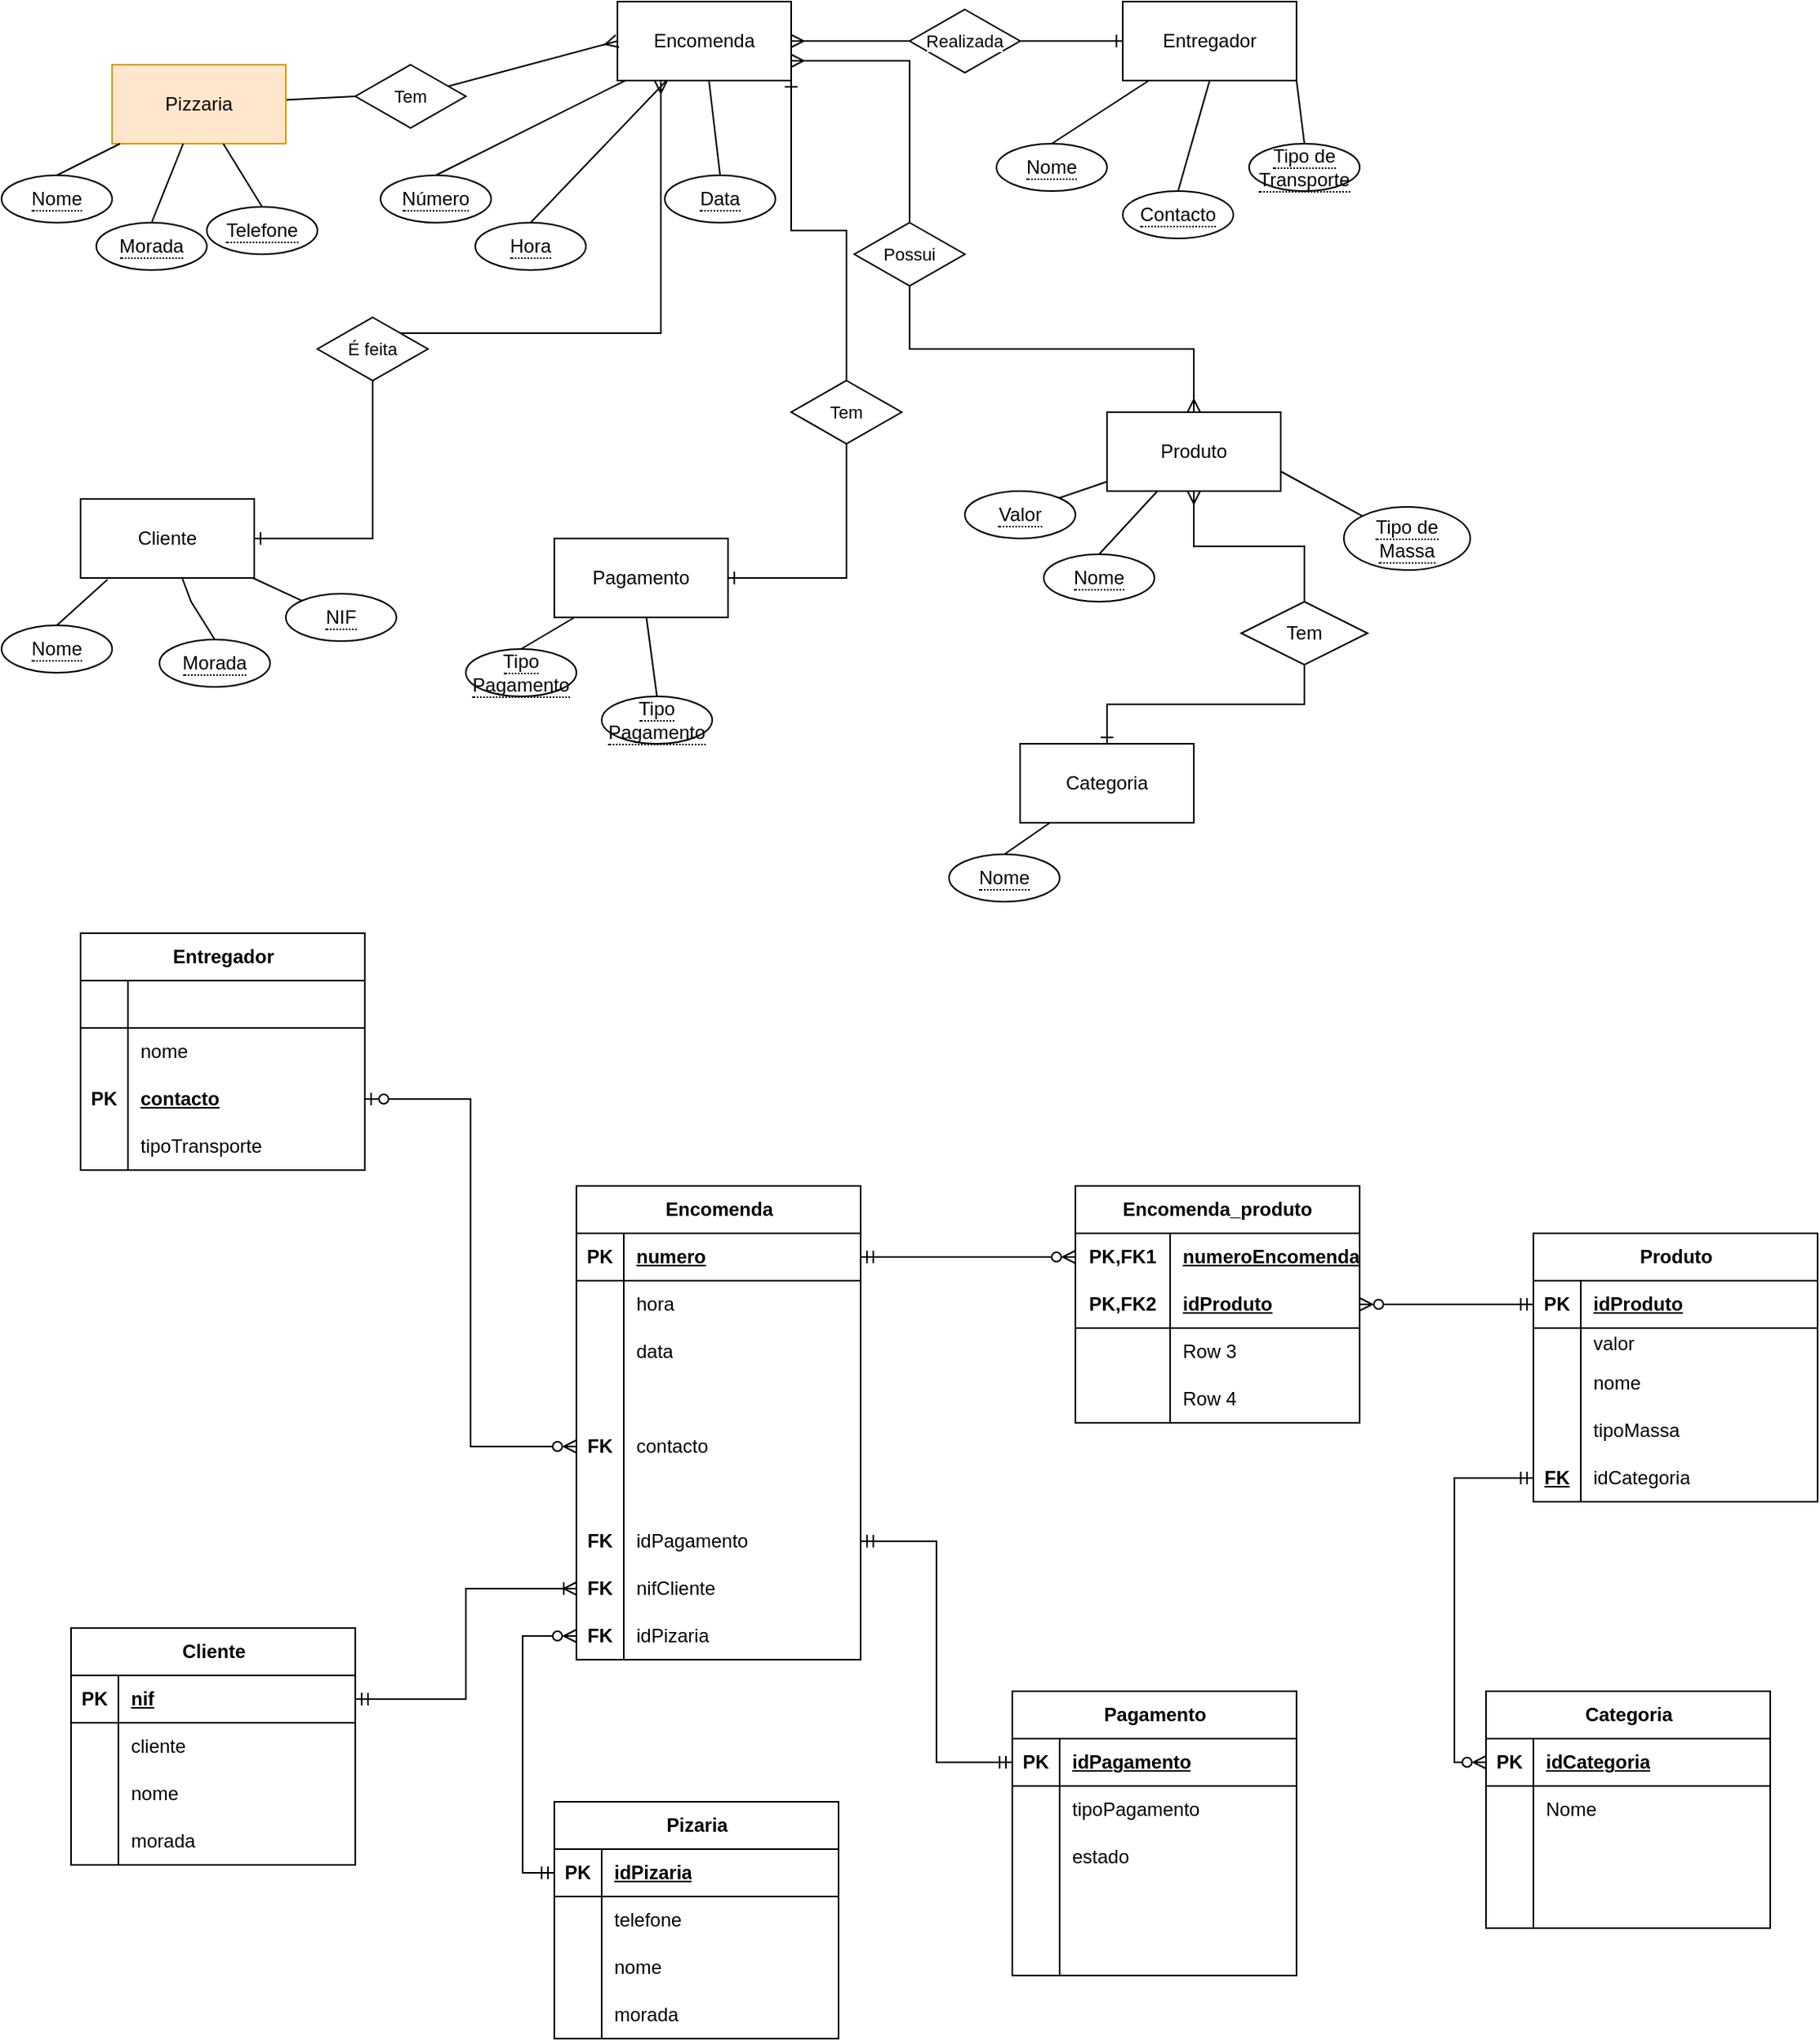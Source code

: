 <mxfile version="24.7.12">
  <diagram name="Página-1" id="l2AwxB0Mb4-yfUmvYFRH">
    <mxGraphModel dx="1434" dy="720" grid="1" gridSize="10" guides="1" tooltips="1" connect="1" arrows="1" fold="1" page="1" pageScale="1" pageWidth="1169" pageHeight="827" math="0" shadow="0">
      <root>
        <mxCell id="0" />
        <mxCell id="1" parent="0" />
        <mxCell id="U2V-sOyR_7H0LhLFZr7T-1" style="edgeStyle=none;shape=connector;rounded=0;orthogonalLoop=1;jettySize=auto;html=1;entryX=0;entryY=0.5;entryDx=0;entryDy=0;strokeColor=default;align=center;verticalAlign=middle;fontFamily=Helvetica;fontSize=11;fontColor=default;labelBackgroundColor=default;endArrow=none;endFill=0;" edge="1" parent="1" source="U2V-sOyR_7H0LhLFZr7T-2" target="U2V-sOyR_7H0LhLFZr7T-50">
          <mxGeometry relative="1" as="geometry" />
        </mxCell>
        <mxCell id="U2V-sOyR_7H0LhLFZr7T-2" value="Pizzaria" style="whiteSpace=wrap;html=1;align=center;fillColor=#ffe6cc;strokeColor=#d79b00;" vertex="1" parent="1">
          <mxGeometry x="80" y="50" width="110" height="50" as="geometry" />
        </mxCell>
        <mxCell id="U2V-sOyR_7H0LhLFZr7T-3" style="edgeStyle=orthogonalEdgeStyle;shape=connector;rounded=0;orthogonalLoop=1;jettySize=auto;html=1;exitX=1;exitY=0.5;exitDx=0;exitDy=0;entryX=0;entryY=0.5;entryDx=0;entryDy=0;strokeColor=default;align=center;verticalAlign=middle;fontFamily=Helvetica;fontSize=11;fontColor=default;labelBackgroundColor=default;endArrow=none;endFill=0;startArrow=ERmany;startFill=0;" edge="1" parent="1" source="U2V-sOyR_7H0LhLFZr7T-5" target="U2V-sOyR_7H0LhLFZr7T-58">
          <mxGeometry relative="1" as="geometry" />
        </mxCell>
        <mxCell id="U2V-sOyR_7H0LhLFZr7T-4" style="edgeStyle=orthogonalEdgeStyle;shape=connector;rounded=0;orthogonalLoop=1;jettySize=auto;html=1;exitX=1;exitY=0.75;exitDx=0;exitDy=0;entryX=0.5;entryY=0;entryDx=0;entryDy=0;strokeColor=default;align=center;verticalAlign=middle;fontFamily=Helvetica;fontSize=11;fontColor=default;labelBackgroundColor=default;endArrow=none;endFill=0;startArrow=ERmany;startFill=0;" edge="1" parent="1" source="U2V-sOyR_7H0LhLFZr7T-5" target="U2V-sOyR_7H0LhLFZr7T-56">
          <mxGeometry relative="1" as="geometry" />
        </mxCell>
        <mxCell id="U2V-sOyR_7H0LhLFZr7T-5" value="Encomenda" style="whiteSpace=wrap;html=1;align=center;" vertex="1" parent="1">
          <mxGeometry x="400" y="10" width="110" height="50" as="geometry" />
        </mxCell>
        <mxCell id="U2V-sOyR_7H0LhLFZr7T-6" style="edgeStyle=orthogonalEdgeStyle;shape=connector;rounded=0;orthogonalLoop=1;jettySize=auto;html=1;strokeColor=default;align=center;verticalAlign=middle;fontFamily=Helvetica;fontSize=11;fontColor=default;labelBackgroundColor=default;endArrow=none;endFill=0;entryX=0.5;entryY=1;entryDx=0;entryDy=0;startArrow=ERone;startFill=0;" edge="1" parent="1" source="U2V-sOyR_7H0LhLFZr7T-7" target="U2V-sOyR_7H0LhLFZr7T-52">
          <mxGeometry relative="1" as="geometry">
            <mxPoint x="225" y="240" as="targetPoint" />
          </mxGeometry>
        </mxCell>
        <mxCell id="U2V-sOyR_7H0LhLFZr7T-7" value="Cliente" style="whiteSpace=wrap;html=1;align=center;" vertex="1" parent="1">
          <mxGeometry x="60" y="325" width="110" height="50" as="geometry" />
        </mxCell>
        <mxCell id="U2V-sOyR_7H0LhLFZr7T-8" style="edgeStyle=orthogonalEdgeStyle;rounded=0;orthogonalLoop=1;jettySize=auto;html=1;exitX=0.5;exitY=1;exitDx=0;exitDy=0;entryX=0.5;entryY=0;entryDx=0;entryDy=0;endArrow=none;endFill=0;startArrow=ERmany;startFill=0;" edge="1" parent="1" source="U2V-sOyR_7H0LhLFZr7T-9" target="U2V-sOyR_7H0LhLFZr7T-60">
          <mxGeometry relative="1" as="geometry" />
        </mxCell>
        <mxCell id="U2V-sOyR_7H0LhLFZr7T-9" value="Produto" style="whiteSpace=wrap;html=1;align=center;" vertex="1" parent="1">
          <mxGeometry x="710" y="270" width="110" height="50" as="geometry" />
        </mxCell>
        <mxCell id="U2V-sOyR_7H0LhLFZr7T-10" value="Categoria" style="whiteSpace=wrap;html=1;align=center;" vertex="1" parent="1">
          <mxGeometry x="655" y="480" width="110" height="50" as="geometry" />
        </mxCell>
        <mxCell id="U2V-sOyR_7H0LhLFZr7T-11" value="" style="edgeStyle=none;shape=connector;rounded=0;orthogonalLoop=1;jettySize=auto;html=1;strokeColor=default;align=center;verticalAlign=middle;fontFamily=Helvetica;fontSize=11;fontColor=default;labelBackgroundColor=default;endArrow=none;endFill=0;" edge="1" parent="1" source="U2V-sOyR_7H0LhLFZr7T-12" target="U2V-sOyR_7H0LhLFZr7T-58">
          <mxGeometry relative="1" as="geometry" />
        </mxCell>
        <mxCell id="U2V-sOyR_7H0LhLFZr7T-12" value="Entregador" style="whiteSpace=wrap;html=1;align=center;" vertex="1" parent="1">
          <mxGeometry x="720" y="10" width="110" height="50" as="geometry" />
        </mxCell>
        <mxCell id="U2V-sOyR_7H0LhLFZr7T-13" style="edgeStyle=orthogonalEdgeStyle;shape=connector;rounded=0;orthogonalLoop=1;jettySize=auto;html=1;entryX=0;entryY=1;entryDx=0;entryDy=0;strokeColor=default;align=center;verticalAlign=middle;fontFamily=Helvetica;fontSize=11;fontColor=default;labelBackgroundColor=default;endArrow=none;endFill=0;startArrow=ERone;startFill=0;" edge="1" parent="1" source="U2V-sOyR_7H0LhLFZr7T-14" target="U2V-sOyR_7H0LhLFZr7T-54">
          <mxGeometry relative="1" as="geometry">
            <Array as="points">
              <mxPoint x="545" y="375" />
              <mxPoint x="545" y="280" />
            </Array>
          </mxGeometry>
        </mxCell>
        <mxCell id="U2V-sOyR_7H0LhLFZr7T-14" value="Pagamento" style="whiteSpace=wrap;html=1;align=center;" vertex="1" parent="1">
          <mxGeometry x="360" y="350" width="110" height="50" as="geometry" />
        </mxCell>
        <mxCell id="U2V-sOyR_7H0LhLFZr7T-15" style="edgeStyle=none;shape=connector;rounded=0;orthogonalLoop=1;jettySize=auto;html=1;exitX=0.5;exitY=0;exitDx=0;exitDy=0;strokeColor=default;align=center;verticalAlign=middle;fontFamily=Helvetica;fontSize=11;fontColor=default;labelBackgroundColor=default;endArrow=none;endFill=0;" edge="1" parent="1" source="U2V-sOyR_7H0LhLFZr7T-16" target="U2V-sOyR_7H0LhLFZr7T-2">
          <mxGeometry relative="1" as="geometry" />
        </mxCell>
        <mxCell id="U2V-sOyR_7H0LhLFZr7T-16" value="&lt;span style=&quot;border-bottom: 1px dotted&quot;&gt;Nome&lt;/span&gt;" style="ellipse;whiteSpace=wrap;html=1;align=center;" vertex="1" parent="1">
          <mxGeometry x="10" y="120" width="70" height="30" as="geometry" />
        </mxCell>
        <mxCell id="U2V-sOyR_7H0LhLFZr7T-17" style="edgeStyle=none;shape=connector;rounded=0;orthogonalLoop=1;jettySize=auto;html=1;exitX=0.5;exitY=0;exitDx=0;exitDy=0;strokeColor=default;align=center;verticalAlign=middle;fontFamily=Helvetica;fontSize=11;fontColor=default;labelBackgroundColor=default;endArrow=none;endFill=0;" edge="1" parent="1" source="U2V-sOyR_7H0LhLFZr7T-18" target="U2V-sOyR_7H0LhLFZr7T-2">
          <mxGeometry relative="1" as="geometry" />
        </mxCell>
        <mxCell id="U2V-sOyR_7H0LhLFZr7T-18" value="&lt;span style=&quot;border-bottom: 1px dotted&quot;&gt;Morada&lt;/span&gt;" style="ellipse;whiteSpace=wrap;html=1;align=center;" vertex="1" parent="1">
          <mxGeometry x="70" y="150" width="70" height="30" as="geometry" />
        </mxCell>
        <mxCell id="U2V-sOyR_7H0LhLFZr7T-19" style="edgeStyle=none;shape=connector;rounded=0;orthogonalLoop=1;jettySize=auto;html=1;exitX=0.5;exitY=0;exitDx=0;exitDy=0;strokeColor=default;align=center;verticalAlign=middle;fontFamily=Helvetica;fontSize=11;fontColor=default;labelBackgroundColor=default;endArrow=none;endFill=0;" edge="1" parent="1" source="U2V-sOyR_7H0LhLFZr7T-20" target="U2V-sOyR_7H0LhLFZr7T-2">
          <mxGeometry relative="1" as="geometry" />
        </mxCell>
        <mxCell id="U2V-sOyR_7H0LhLFZr7T-20" value="&lt;span style=&quot;border-bottom: 1px dotted&quot;&gt;Telefone&lt;/span&gt;" style="ellipse;whiteSpace=wrap;html=1;align=center;" vertex="1" parent="1">
          <mxGeometry x="140" y="140" width="70" height="30" as="geometry" />
        </mxCell>
        <mxCell id="U2V-sOyR_7H0LhLFZr7T-21" style="edgeStyle=none;shape=connector;rounded=0;orthogonalLoop=1;jettySize=auto;html=1;exitX=0.5;exitY=0;exitDx=0;exitDy=0;strokeColor=default;align=center;verticalAlign=middle;fontFamily=Helvetica;fontSize=11;fontColor=default;labelBackgroundColor=default;endArrow=none;endFill=0;" edge="1" parent="1" source="U2V-sOyR_7H0LhLFZr7T-22" target="U2V-sOyR_7H0LhLFZr7T-5">
          <mxGeometry relative="1" as="geometry" />
        </mxCell>
        <mxCell id="U2V-sOyR_7H0LhLFZr7T-22" value="&lt;span style=&quot;border-bottom: 1px dotted&quot;&gt;Número&lt;/span&gt;" style="ellipse;whiteSpace=wrap;html=1;align=center;" vertex="1" parent="1">
          <mxGeometry x="250" y="120" width="70" height="30" as="geometry" />
        </mxCell>
        <mxCell id="U2V-sOyR_7H0LhLFZr7T-23" style="edgeStyle=none;shape=connector;rounded=0;orthogonalLoop=1;jettySize=auto;html=1;exitX=0.5;exitY=0;exitDx=0;exitDy=0;strokeColor=default;align=center;verticalAlign=middle;fontFamily=Helvetica;fontSize=11;fontColor=default;labelBackgroundColor=default;endArrow=none;endFill=0;" edge="1" parent="1" source="U2V-sOyR_7H0LhLFZr7T-24" target="U2V-sOyR_7H0LhLFZr7T-5">
          <mxGeometry relative="1" as="geometry" />
        </mxCell>
        <mxCell id="U2V-sOyR_7H0LhLFZr7T-24" value="&lt;span style=&quot;border-bottom: 1px dotted&quot;&gt;Hora&lt;/span&gt;" style="ellipse;whiteSpace=wrap;html=1;align=center;" vertex="1" parent="1">
          <mxGeometry x="310" y="150" width="70" height="30" as="geometry" />
        </mxCell>
        <mxCell id="U2V-sOyR_7H0LhLFZr7T-25" style="edgeStyle=none;shape=connector;rounded=0;orthogonalLoop=1;jettySize=auto;html=1;exitX=0.5;exitY=0;exitDx=0;exitDy=0;strokeColor=default;align=center;verticalAlign=middle;fontFamily=Helvetica;fontSize=11;fontColor=default;labelBackgroundColor=default;endArrow=none;endFill=0;" edge="1" parent="1" source="U2V-sOyR_7H0LhLFZr7T-26" target="U2V-sOyR_7H0LhLFZr7T-5">
          <mxGeometry relative="1" as="geometry" />
        </mxCell>
        <mxCell id="U2V-sOyR_7H0LhLFZr7T-26" value="&lt;span style=&quot;border-bottom: 1px dotted&quot;&gt;Data&lt;/span&gt;" style="ellipse;whiteSpace=wrap;html=1;align=center;" vertex="1" parent="1">
          <mxGeometry x="430" y="120" width="70" height="30" as="geometry" />
        </mxCell>
        <mxCell id="U2V-sOyR_7H0LhLFZr7T-27" style="edgeStyle=none;shape=connector;rounded=0;orthogonalLoop=1;jettySize=auto;html=1;exitX=0;exitY=0;exitDx=0;exitDy=0;entryX=1;entryY=0.75;entryDx=0;entryDy=0;strokeColor=default;align=center;verticalAlign=middle;fontFamily=Helvetica;fontSize=11;fontColor=default;labelBackgroundColor=default;endArrow=none;endFill=0;" edge="1" parent="1" source="U2V-sOyR_7H0LhLFZr7T-28" target="U2V-sOyR_7H0LhLFZr7T-9">
          <mxGeometry relative="1" as="geometry" />
        </mxCell>
        <mxCell id="U2V-sOyR_7H0LhLFZr7T-28" value="&lt;span style=&quot;border-bottom: 1px dotted&quot;&gt;Tipo de Massa&lt;/span&gt;" style="ellipse;whiteSpace=wrap;html=1;align=center;" vertex="1" parent="1">
          <mxGeometry x="860" y="330" width="80" height="40" as="geometry" />
        </mxCell>
        <mxCell id="U2V-sOyR_7H0LhLFZr7T-29" style="edgeStyle=none;shape=connector;rounded=0;orthogonalLoop=1;jettySize=auto;html=1;exitX=0.5;exitY=0;exitDx=0;exitDy=0;strokeColor=default;align=center;verticalAlign=middle;fontFamily=Helvetica;fontSize=11;fontColor=default;labelBackgroundColor=default;endArrow=none;endFill=0;" edge="1" parent="1" source="U2V-sOyR_7H0LhLFZr7T-30" target="U2V-sOyR_7H0LhLFZr7T-9">
          <mxGeometry relative="1" as="geometry" />
        </mxCell>
        <mxCell id="U2V-sOyR_7H0LhLFZr7T-30" value="&lt;span style=&quot;border-bottom: 1px dotted&quot;&gt;Nome&lt;/span&gt;" style="ellipse;whiteSpace=wrap;html=1;align=center;" vertex="1" parent="1">
          <mxGeometry x="670" y="360" width="70" height="30" as="geometry" />
        </mxCell>
        <mxCell id="U2V-sOyR_7H0LhLFZr7T-31" value="&lt;span style=&quot;border-bottom: 1px dotted&quot;&gt;Nome&lt;/span&gt;" style="ellipse;whiteSpace=wrap;html=1;align=center;" vertex="1" parent="1">
          <mxGeometry x="10" y="405" width="70" height="30" as="geometry" />
        </mxCell>
        <mxCell id="U2V-sOyR_7H0LhLFZr7T-32" style="edgeStyle=none;shape=connector;rounded=0;orthogonalLoop=1;jettySize=auto;html=1;strokeColor=default;align=center;verticalAlign=middle;fontFamily=Helvetica;fontSize=11;fontColor=default;labelBackgroundColor=default;endArrow=none;endFill=0;exitX=0.5;exitY=0;exitDx=0;exitDy=0;" edge="1" parent="1" source="U2V-sOyR_7H0LhLFZr7T-33" target="U2V-sOyR_7H0LhLFZr7T-7">
          <mxGeometry relative="1" as="geometry">
            <mxPoint x="140" y="410" as="sourcePoint" />
            <Array as="points">
              <mxPoint x="130" y="390" />
            </Array>
          </mxGeometry>
        </mxCell>
        <mxCell id="U2V-sOyR_7H0LhLFZr7T-33" value="&lt;span style=&quot;border-bottom: 1px dotted&quot;&gt;Morada&lt;/span&gt;" style="ellipse;whiteSpace=wrap;html=1;align=center;" vertex="1" parent="1">
          <mxGeometry x="110" y="414" width="70" height="30" as="geometry" />
        </mxCell>
        <mxCell id="U2V-sOyR_7H0LhLFZr7T-34" style="edgeStyle=none;shape=connector;rounded=0;orthogonalLoop=1;jettySize=auto;html=1;exitX=0;exitY=0;exitDx=0;exitDy=0;strokeColor=default;align=center;verticalAlign=middle;fontFamily=Helvetica;fontSize=11;fontColor=default;labelBackgroundColor=default;endArrow=none;endFill=0;" edge="1" parent="1" source="U2V-sOyR_7H0LhLFZr7T-35" target="U2V-sOyR_7H0LhLFZr7T-7">
          <mxGeometry relative="1" as="geometry" />
        </mxCell>
        <mxCell id="U2V-sOyR_7H0LhLFZr7T-35" value="&lt;span style=&quot;border-bottom: 1px dotted&quot;&gt;NIF&lt;/span&gt;" style="ellipse;whiteSpace=wrap;html=1;align=center;" vertex="1" parent="1">
          <mxGeometry x="190" y="385" width="70" height="30" as="geometry" />
        </mxCell>
        <mxCell id="U2V-sOyR_7H0LhLFZr7T-36" style="edgeStyle=none;shape=connector;rounded=0;orthogonalLoop=1;jettySize=auto;html=1;exitX=0.5;exitY=0;exitDx=0;exitDy=0;strokeColor=default;align=center;verticalAlign=middle;fontFamily=Helvetica;fontSize=11;fontColor=default;labelBackgroundColor=default;endArrow=none;endFill=0;" edge="1" parent="1" source="U2V-sOyR_7H0LhLFZr7T-37" target="U2V-sOyR_7H0LhLFZr7T-12">
          <mxGeometry relative="1" as="geometry" />
        </mxCell>
        <mxCell id="U2V-sOyR_7H0LhLFZr7T-37" value="&lt;span style=&quot;border-bottom: 1px dotted&quot;&gt;Nome&lt;/span&gt;" style="ellipse;whiteSpace=wrap;html=1;align=center;" vertex="1" parent="1">
          <mxGeometry x="640" y="100" width="70" height="30" as="geometry" />
        </mxCell>
        <mxCell id="U2V-sOyR_7H0LhLFZr7T-38" style="edgeStyle=none;shape=connector;rounded=0;orthogonalLoop=1;jettySize=auto;html=1;exitX=0.5;exitY=0;exitDx=0;exitDy=0;entryX=0.5;entryY=1;entryDx=0;entryDy=0;strokeColor=default;align=center;verticalAlign=middle;fontFamily=Helvetica;fontSize=11;fontColor=default;labelBackgroundColor=default;endArrow=none;endFill=0;" edge="1" parent="1" source="U2V-sOyR_7H0LhLFZr7T-39" target="U2V-sOyR_7H0LhLFZr7T-12">
          <mxGeometry relative="1" as="geometry" />
        </mxCell>
        <mxCell id="U2V-sOyR_7H0LhLFZr7T-39" value="&lt;span style=&quot;border-bottom: 1px dotted&quot;&gt;Contacto&lt;/span&gt;" style="ellipse;whiteSpace=wrap;html=1;align=center;" vertex="1" parent="1">
          <mxGeometry x="720" y="130" width="70" height="30" as="geometry" />
        </mxCell>
        <mxCell id="U2V-sOyR_7H0LhLFZr7T-40" style="edgeStyle=none;shape=connector;rounded=0;orthogonalLoop=1;jettySize=auto;html=1;exitX=0.5;exitY=0;exitDx=0;exitDy=0;entryX=1;entryY=1;entryDx=0;entryDy=0;strokeColor=default;align=center;verticalAlign=middle;fontFamily=Helvetica;fontSize=11;fontColor=default;labelBackgroundColor=default;endArrow=none;endFill=0;" edge="1" parent="1" source="U2V-sOyR_7H0LhLFZr7T-41" target="U2V-sOyR_7H0LhLFZr7T-12">
          <mxGeometry relative="1" as="geometry" />
        </mxCell>
        <mxCell id="U2V-sOyR_7H0LhLFZr7T-41" value="&lt;span style=&quot;border-bottom: 1px dotted&quot;&gt;Tipo de Transporte&lt;/span&gt;" style="ellipse;whiteSpace=wrap;html=1;align=center;" vertex="1" parent="1">
          <mxGeometry x="800" y="100" width="70" height="30" as="geometry" />
        </mxCell>
        <mxCell id="U2V-sOyR_7H0LhLFZr7T-42" style="shape=connector;rounded=0;orthogonalLoop=1;jettySize=auto;html=1;exitX=0.5;exitY=0;exitDx=0;exitDy=0;entryX=0.155;entryY=1.02;entryDx=0;entryDy=0;entryPerimeter=0;strokeColor=default;align=center;verticalAlign=middle;fontFamily=Helvetica;fontSize=11;fontColor=default;labelBackgroundColor=default;endArrow=none;endFill=0;" edge="1" parent="1" source="U2V-sOyR_7H0LhLFZr7T-31" target="U2V-sOyR_7H0LhLFZr7T-7">
          <mxGeometry relative="1" as="geometry" />
        </mxCell>
        <mxCell id="U2V-sOyR_7H0LhLFZr7T-43" style="edgeStyle=none;shape=connector;rounded=0;orthogonalLoop=1;jettySize=auto;html=1;exitX=1;exitY=0;exitDx=0;exitDy=0;strokeColor=default;align=center;verticalAlign=middle;fontFamily=Helvetica;fontSize=11;fontColor=default;labelBackgroundColor=default;endArrow=none;endFill=0;" edge="1" parent="1" source="U2V-sOyR_7H0LhLFZr7T-44" target="U2V-sOyR_7H0LhLFZr7T-9">
          <mxGeometry relative="1" as="geometry" />
        </mxCell>
        <mxCell id="U2V-sOyR_7H0LhLFZr7T-44" value="&lt;span style=&quot;border-bottom: 1px dotted&quot;&gt;Valor&lt;/span&gt;" style="ellipse;whiteSpace=wrap;html=1;align=center;" vertex="1" parent="1">
          <mxGeometry x="620" y="320" width="70" height="30" as="geometry" />
        </mxCell>
        <mxCell id="U2V-sOyR_7H0LhLFZr7T-45" style="edgeStyle=none;shape=connector;rounded=0;orthogonalLoop=1;jettySize=auto;html=1;exitX=0.5;exitY=0;exitDx=0;exitDy=0;strokeColor=default;align=center;verticalAlign=middle;fontFamily=Helvetica;fontSize=11;fontColor=default;labelBackgroundColor=default;endArrow=none;endFill=0;" edge="1" parent="1" source="U2V-sOyR_7H0LhLFZr7T-46" target="U2V-sOyR_7H0LhLFZr7T-14">
          <mxGeometry relative="1" as="geometry" />
        </mxCell>
        <mxCell id="U2V-sOyR_7H0LhLFZr7T-46" value="&lt;span style=&quot;border-bottom: 1px dotted&quot;&gt;Tipo Pagamento&lt;/span&gt;" style="ellipse;whiteSpace=wrap;html=1;align=center;" vertex="1" parent="1">
          <mxGeometry x="304" y="420" width="70" height="30" as="geometry" />
        </mxCell>
        <mxCell id="U2V-sOyR_7H0LhLFZr7T-47" style="edgeStyle=none;shape=connector;rounded=0;orthogonalLoop=1;jettySize=auto;html=1;exitX=0.5;exitY=0;exitDx=0;exitDy=0;strokeColor=default;align=center;verticalAlign=middle;fontFamily=Helvetica;fontSize=11;fontColor=default;labelBackgroundColor=default;endArrow=none;endFill=0;" edge="1" parent="1" source="U2V-sOyR_7H0LhLFZr7T-48" target="U2V-sOyR_7H0LhLFZr7T-14">
          <mxGeometry relative="1" as="geometry" />
        </mxCell>
        <mxCell id="U2V-sOyR_7H0LhLFZr7T-48" value="&lt;span style=&quot;border-bottom: 1px dotted&quot;&gt;Tipo Pagamento&lt;/span&gt;" style="ellipse;whiteSpace=wrap;html=1;align=center;" vertex="1" parent="1">
          <mxGeometry x="390" y="450" width="70" height="30" as="geometry" />
        </mxCell>
        <mxCell id="U2V-sOyR_7H0LhLFZr7T-49" style="edgeStyle=none;shape=connector;rounded=0;orthogonalLoop=1;jettySize=auto;html=1;entryX=0;entryY=0.5;entryDx=0;entryDy=0;strokeColor=default;align=center;verticalAlign=middle;fontFamily=Helvetica;fontSize=11;fontColor=default;labelBackgroundColor=default;endArrow=ERmany;endFill=0;" edge="1" parent="1" source="U2V-sOyR_7H0LhLFZr7T-50" target="U2V-sOyR_7H0LhLFZr7T-5">
          <mxGeometry relative="1" as="geometry" />
        </mxCell>
        <mxCell id="U2V-sOyR_7H0LhLFZr7T-50" value="Tem" style="shape=rhombus;perimeter=rhombusPerimeter;whiteSpace=wrap;html=1;align=center;fontFamily=Helvetica;fontSize=11;fontColor=default;labelBackgroundColor=default;" vertex="1" parent="1">
          <mxGeometry x="234" y="50" width="70" height="40" as="geometry" />
        </mxCell>
        <mxCell id="U2V-sOyR_7H0LhLFZr7T-51" style="edgeStyle=orthogonalEdgeStyle;shape=connector;rounded=0;orthogonalLoop=1;jettySize=auto;html=1;exitX=1;exitY=0;exitDx=0;exitDy=0;entryX=0.25;entryY=1;entryDx=0;entryDy=0;strokeColor=default;align=center;verticalAlign=middle;fontFamily=Helvetica;fontSize=11;fontColor=default;labelBackgroundColor=default;endArrow=ERmany;endFill=0;" edge="1" parent="1" source="U2V-sOyR_7H0LhLFZr7T-52" target="U2V-sOyR_7H0LhLFZr7T-5">
          <mxGeometry relative="1" as="geometry" />
        </mxCell>
        <mxCell id="U2V-sOyR_7H0LhLFZr7T-52" value="É feita" style="shape=rhombus;perimeter=rhombusPerimeter;whiteSpace=wrap;html=1;align=center;fontFamily=Helvetica;fontSize=11;fontColor=default;labelBackgroundColor=default;" vertex="1" parent="1">
          <mxGeometry x="210" y="210" width="70" height="40" as="geometry" />
        </mxCell>
        <mxCell id="U2V-sOyR_7H0LhLFZr7T-53" style="edgeStyle=orthogonalEdgeStyle;shape=connector;rounded=0;orthogonalLoop=1;jettySize=auto;html=1;exitX=0.5;exitY=0;exitDx=0;exitDy=0;entryX=1;entryY=1;entryDx=0;entryDy=0;strokeColor=default;align=center;verticalAlign=middle;fontFamily=Helvetica;fontSize=11;fontColor=default;labelBackgroundColor=default;endArrow=ERone;endFill=0;" edge="1" parent="1" source="U2V-sOyR_7H0LhLFZr7T-54" target="U2V-sOyR_7H0LhLFZr7T-5">
          <mxGeometry relative="1" as="geometry" />
        </mxCell>
        <mxCell id="U2V-sOyR_7H0LhLFZr7T-54" value="Tem" style="shape=rhombus;perimeter=rhombusPerimeter;whiteSpace=wrap;html=1;align=center;fontFamily=Helvetica;fontSize=11;fontColor=default;labelBackgroundColor=default;" vertex="1" parent="1">
          <mxGeometry x="510" y="250" width="70" height="40" as="geometry" />
        </mxCell>
        <mxCell id="U2V-sOyR_7H0LhLFZr7T-55" style="edgeStyle=orthogonalEdgeStyle;shape=connector;rounded=0;orthogonalLoop=1;jettySize=auto;html=1;exitX=0.5;exitY=1;exitDx=0;exitDy=0;entryX=0.5;entryY=0;entryDx=0;entryDy=0;strokeColor=default;align=center;verticalAlign=middle;fontFamily=Helvetica;fontSize=11;fontColor=default;labelBackgroundColor=default;endArrow=ERmany;endFill=0;" edge="1" parent="1" source="U2V-sOyR_7H0LhLFZr7T-56" target="U2V-sOyR_7H0LhLFZr7T-9">
          <mxGeometry relative="1" as="geometry" />
        </mxCell>
        <mxCell id="U2V-sOyR_7H0LhLFZr7T-56" value="Possui" style="shape=rhombus;perimeter=rhombusPerimeter;whiteSpace=wrap;html=1;align=center;fontFamily=Helvetica;fontSize=11;fontColor=default;labelBackgroundColor=default;" vertex="1" parent="1">
          <mxGeometry x="550" y="150" width="70" height="40" as="geometry" />
        </mxCell>
        <mxCell id="U2V-sOyR_7H0LhLFZr7T-57" style="edgeStyle=orthogonalEdgeStyle;shape=connector;rounded=0;orthogonalLoop=1;jettySize=auto;html=1;exitX=1;exitY=0.5;exitDx=0;exitDy=0;entryX=0;entryY=0.5;entryDx=0;entryDy=0;strokeColor=default;align=center;verticalAlign=middle;fontFamily=Helvetica;fontSize=11;fontColor=default;labelBackgroundColor=default;endArrow=ERone;endFill=0;" edge="1" parent="1" source="U2V-sOyR_7H0LhLFZr7T-58" target="U2V-sOyR_7H0LhLFZr7T-12">
          <mxGeometry relative="1" as="geometry" />
        </mxCell>
        <mxCell id="U2V-sOyR_7H0LhLFZr7T-58" value="Realizada" style="shape=rhombus;perimeter=rhombusPerimeter;whiteSpace=wrap;html=1;align=center;fontFamily=Helvetica;fontSize=11;fontColor=default;labelBackgroundColor=default;" vertex="1" parent="1">
          <mxGeometry x="585" y="15" width="70" height="40" as="geometry" />
        </mxCell>
        <mxCell id="U2V-sOyR_7H0LhLFZr7T-59" style="edgeStyle=orthogonalEdgeStyle;rounded=0;orthogonalLoop=1;jettySize=auto;html=1;exitX=0.5;exitY=1;exitDx=0;exitDy=0;entryX=0.5;entryY=0;entryDx=0;entryDy=0;endArrow=ERone;endFill=0;" edge="1" parent="1" source="U2V-sOyR_7H0LhLFZr7T-60" target="U2V-sOyR_7H0LhLFZr7T-10">
          <mxGeometry relative="1" as="geometry" />
        </mxCell>
        <mxCell id="U2V-sOyR_7H0LhLFZr7T-60" value="Tem" style="shape=rhombus;perimeter=rhombusPerimeter;whiteSpace=wrap;html=1;align=center;" vertex="1" parent="1">
          <mxGeometry x="795" y="390" width="80" height="40" as="geometry" />
        </mxCell>
        <mxCell id="U2V-sOyR_7H0LhLFZr7T-61" style="rounded=0;orthogonalLoop=1;jettySize=auto;html=1;exitX=0.5;exitY=0;exitDx=0;exitDy=0;endArrow=none;endFill=0;" edge="1" parent="1" source="U2V-sOyR_7H0LhLFZr7T-62" target="U2V-sOyR_7H0LhLFZr7T-10">
          <mxGeometry relative="1" as="geometry" />
        </mxCell>
        <mxCell id="U2V-sOyR_7H0LhLFZr7T-62" value="&lt;span style=&quot;border-bottom: 1px dotted&quot;&gt;Nome&lt;/span&gt;" style="ellipse;whiteSpace=wrap;html=1;align=center;" vertex="1" parent="1">
          <mxGeometry x="610" y="550" width="70" height="30" as="geometry" />
        </mxCell>
        <mxCell id="U2V-sOyR_7H0LhLFZr7T-65" value="Encomenda" style="shape=table;startSize=30;container=1;collapsible=1;childLayout=tableLayout;fixedRows=1;rowLines=0;fontStyle=1;align=center;resizeLast=1;html=1;" vertex="1" parent="1">
          <mxGeometry x="374" y="760" width="180" height="300" as="geometry" />
        </mxCell>
        <mxCell id="U2V-sOyR_7H0LhLFZr7T-66" value="" style="shape=tableRow;horizontal=0;startSize=0;swimlaneHead=0;swimlaneBody=0;fillColor=none;collapsible=0;dropTarget=0;points=[[0,0.5],[1,0.5]];portConstraint=eastwest;top=0;left=0;right=0;bottom=1;" vertex="1" parent="U2V-sOyR_7H0LhLFZr7T-65">
          <mxGeometry y="30" width="180" height="30" as="geometry" />
        </mxCell>
        <mxCell id="U2V-sOyR_7H0LhLFZr7T-67" value="PK" style="shape=partialRectangle;connectable=0;fillColor=none;top=0;left=0;bottom=0;right=0;fontStyle=1;overflow=hidden;whiteSpace=wrap;html=1;" vertex="1" parent="U2V-sOyR_7H0LhLFZr7T-66">
          <mxGeometry width="30" height="30" as="geometry">
            <mxRectangle width="30" height="30" as="alternateBounds" />
          </mxGeometry>
        </mxCell>
        <mxCell id="U2V-sOyR_7H0LhLFZr7T-68" value="numero" style="shape=partialRectangle;connectable=0;fillColor=none;top=0;left=0;bottom=0;right=0;align=left;spacingLeft=6;fontStyle=5;overflow=hidden;whiteSpace=wrap;html=1;" vertex="1" parent="U2V-sOyR_7H0LhLFZr7T-66">
          <mxGeometry x="30" width="150" height="30" as="geometry">
            <mxRectangle width="150" height="30" as="alternateBounds" />
          </mxGeometry>
        </mxCell>
        <mxCell id="U2V-sOyR_7H0LhLFZr7T-69" value="" style="shape=tableRow;horizontal=0;startSize=0;swimlaneHead=0;swimlaneBody=0;fillColor=none;collapsible=0;dropTarget=0;points=[[0,0.5],[1,0.5]];portConstraint=eastwest;top=0;left=0;right=0;bottom=0;" vertex="1" parent="U2V-sOyR_7H0LhLFZr7T-65">
          <mxGeometry y="60" width="180" height="30" as="geometry" />
        </mxCell>
        <mxCell id="U2V-sOyR_7H0LhLFZr7T-70" value="" style="shape=partialRectangle;connectable=0;fillColor=none;top=0;left=0;bottom=0;right=0;editable=1;overflow=hidden;whiteSpace=wrap;html=1;" vertex="1" parent="U2V-sOyR_7H0LhLFZr7T-69">
          <mxGeometry width="30" height="30" as="geometry">
            <mxRectangle width="30" height="30" as="alternateBounds" />
          </mxGeometry>
        </mxCell>
        <mxCell id="U2V-sOyR_7H0LhLFZr7T-71" value="hora&lt;span style=&quot;white-space: pre;&quot;&gt;&#x9;&lt;/span&gt;" style="shape=partialRectangle;connectable=0;fillColor=none;top=0;left=0;bottom=0;right=0;align=left;spacingLeft=6;overflow=hidden;whiteSpace=wrap;html=1;" vertex="1" parent="U2V-sOyR_7H0LhLFZr7T-69">
          <mxGeometry x="30" width="150" height="30" as="geometry">
            <mxRectangle width="150" height="30" as="alternateBounds" />
          </mxGeometry>
        </mxCell>
        <mxCell id="U2V-sOyR_7H0LhLFZr7T-72" value="" style="shape=tableRow;horizontal=0;startSize=0;swimlaneHead=0;swimlaneBody=0;fillColor=none;collapsible=0;dropTarget=0;points=[[0,0.5],[1,0.5]];portConstraint=eastwest;top=0;left=0;right=0;bottom=0;" vertex="1" parent="U2V-sOyR_7H0LhLFZr7T-65">
          <mxGeometry y="90" width="180" height="30" as="geometry" />
        </mxCell>
        <mxCell id="U2V-sOyR_7H0LhLFZr7T-73" value="" style="shape=partialRectangle;connectable=0;fillColor=none;top=0;left=0;bottom=0;right=0;editable=1;overflow=hidden;whiteSpace=wrap;html=1;" vertex="1" parent="U2V-sOyR_7H0LhLFZr7T-72">
          <mxGeometry width="30" height="30" as="geometry">
            <mxRectangle width="30" height="30" as="alternateBounds" />
          </mxGeometry>
        </mxCell>
        <mxCell id="U2V-sOyR_7H0LhLFZr7T-74" value="data" style="shape=partialRectangle;connectable=0;fillColor=none;top=0;left=0;bottom=0;right=0;align=left;spacingLeft=6;overflow=hidden;whiteSpace=wrap;html=1;" vertex="1" parent="U2V-sOyR_7H0LhLFZr7T-72">
          <mxGeometry x="30" width="150" height="30" as="geometry">
            <mxRectangle width="150" height="30" as="alternateBounds" />
          </mxGeometry>
        </mxCell>
        <mxCell id="U2V-sOyR_7H0LhLFZr7T-75" value="" style="shape=tableRow;horizontal=0;startSize=0;swimlaneHead=0;swimlaneBody=0;fillColor=none;collapsible=0;dropTarget=0;points=[[0,0.5],[1,0.5]];portConstraint=eastwest;top=0;left=0;right=0;bottom=0;" vertex="1" parent="U2V-sOyR_7H0LhLFZr7T-65">
          <mxGeometry y="120" width="180" height="30" as="geometry" />
        </mxCell>
        <mxCell id="U2V-sOyR_7H0LhLFZr7T-76" value="" style="shape=partialRectangle;connectable=0;fillColor=none;top=0;left=0;bottom=0;right=0;editable=1;overflow=hidden;whiteSpace=wrap;html=1;" vertex="1" parent="U2V-sOyR_7H0LhLFZr7T-75">
          <mxGeometry width="30" height="30" as="geometry">
            <mxRectangle width="30" height="30" as="alternateBounds" />
          </mxGeometry>
        </mxCell>
        <mxCell id="U2V-sOyR_7H0LhLFZr7T-77" value="" style="shape=partialRectangle;connectable=0;fillColor=none;top=0;left=0;bottom=0;right=0;align=left;spacingLeft=6;overflow=hidden;whiteSpace=wrap;html=1;" vertex="1" parent="U2V-sOyR_7H0LhLFZr7T-75">
          <mxGeometry x="30" width="150" height="30" as="geometry">
            <mxRectangle width="150" height="30" as="alternateBounds" />
          </mxGeometry>
        </mxCell>
        <mxCell id="U2V-sOyR_7H0LhLFZr7T-104" value="" style="shape=tableRow;horizontal=0;startSize=0;swimlaneHead=0;swimlaneBody=0;fillColor=none;collapsible=0;dropTarget=0;points=[[0,0.5],[1,0.5]];portConstraint=eastwest;top=0;left=0;right=0;bottom=0;" vertex="1" parent="U2V-sOyR_7H0LhLFZr7T-65">
          <mxGeometry y="150" width="180" height="30" as="geometry" />
        </mxCell>
        <mxCell id="U2V-sOyR_7H0LhLFZr7T-105" value="&lt;b&gt;FK&lt;/b&gt;" style="shape=partialRectangle;connectable=0;fillColor=none;top=0;left=0;bottom=0;right=0;editable=1;overflow=hidden;whiteSpace=wrap;html=1;" vertex="1" parent="U2V-sOyR_7H0LhLFZr7T-104">
          <mxGeometry width="30" height="30" as="geometry">
            <mxRectangle width="30" height="30" as="alternateBounds" />
          </mxGeometry>
        </mxCell>
        <mxCell id="U2V-sOyR_7H0LhLFZr7T-106" value="contacto" style="shape=partialRectangle;connectable=0;fillColor=none;top=0;left=0;bottom=0;right=0;align=left;spacingLeft=6;overflow=hidden;whiteSpace=wrap;html=1;" vertex="1" parent="U2V-sOyR_7H0LhLFZr7T-104">
          <mxGeometry x="30" width="150" height="30" as="geometry">
            <mxRectangle width="150" height="30" as="alternateBounds" />
          </mxGeometry>
        </mxCell>
        <mxCell id="U2V-sOyR_7H0LhLFZr7T-123" value="" style="shape=tableRow;horizontal=0;startSize=0;swimlaneHead=0;swimlaneBody=0;fillColor=none;collapsible=0;dropTarget=0;points=[[0,0.5],[1,0.5]];portConstraint=eastwest;top=0;left=0;right=0;bottom=0;" vertex="1" parent="U2V-sOyR_7H0LhLFZr7T-65">
          <mxGeometry y="180" width="180" height="30" as="geometry" />
        </mxCell>
        <mxCell id="U2V-sOyR_7H0LhLFZr7T-124" value="" style="shape=partialRectangle;connectable=0;fillColor=none;top=0;left=0;bottom=0;right=0;editable=1;overflow=hidden;whiteSpace=wrap;html=1;" vertex="1" parent="U2V-sOyR_7H0LhLFZr7T-123">
          <mxGeometry width="30" height="30" as="geometry">
            <mxRectangle width="30" height="30" as="alternateBounds" />
          </mxGeometry>
        </mxCell>
        <mxCell id="U2V-sOyR_7H0LhLFZr7T-125" value="" style="shape=partialRectangle;connectable=0;fillColor=none;top=0;left=0;bottom=0;right=0;align=left;spacingLeft=6;overflow=hidden;whiteSpace=wrap;html=1;" vertex="1" parent="U2V-sOyR_7H0LhLFZr7T-123">
          <mxGeometry x="30" width="150" height="30" as="geometry">
            <mxRectangle width="150" height="30" as="alternateBounds" />
          </mxGeometry>
        </mxCell>
        <mxCell id="U2V-sOyR_7H0LhLFZr7T-145" value="" style="shape=tableRow;horizontal=0;startSize=0;swimlaneHead=0;swimlaneBody=0;fillColor=none;collapsible=0;dropTarget=0;points=[[0,0.5],[1,0.5]];portConstraint=eastwest;top=0;left=0;right=0;bottom=0;" vertex="1" parent="U2V-sOyR_7H0LhLFZr7T-65">
          <mxGeometry y="210" width="180" height="30" as="geometry" />
        </mxCell>
        <mxCell id="U2V-sOyR_7H0LhLFZr7T-146" value="&lt;b&gt;FK&lt;/b&gt;" style="shape=partialRectangle;connectable=0;fillColor=none;top=0;left=0;bottom=0;right=0;editable=1;overflow=hidden;whiteSpace=wrap;html=1;" vertex="1" parent="U2V-sOyR_7H0LhLFZr7T-145">
          <mxGeometry width="30" height="30" as="geometry">
            <mxRectangle width="30" height="30" as="alternateBounds" />
          </mxGeometry>
        </mxCell>
        <mxCell id="U2V-sOyR_7H0LhLFZr7T-147" value="idPagamento" style="shape=partialRectangle;connectable=0;fillColor=none;top=0;left=0;bottom=0;right=0;align=left;spacingLeft=6;overflow=hidden;whiteSpace=wrap;html=1;" vertex="1" parent="U2V-sOyR_7H0LhLFZr7T-145">
          <mxGeometry x="30" width="150" height="30" as="geometry">
            <mxRectangle width="150" height="30" as="alternateBounds" />
          </mxGeometry>
        </mxCell>
        <mxCell id="U2V-sOyR_7H0LhLFZr7T-148" value="" style="shape=tableRow;horizontal=0;startSize=0;swimlaneHead=0;swimlaneBody=0;fillColor=none;collapsible=0;dropTarget=0;points=[[0,0.5],[1,0.5]];portConstraint=eastwest;top=0;left=0;right=0;bottom=0;" vertex="1" parent="U2V-sOyR_7H0LhLFZr7T-65">
          <mxGeometry y="240" width="180" height="30" as="geometry" />
        </mxCell>
        <mxCell id="U2V-sOyR_7H0LhLFZr7T-149" value="&lt;b&gt;FK&lt;/b&gt;" style="shape=partialRectangle;connectable=0;fillColor=none;top=0;left=0;bottom=0;right=0;editable=1;overflow=hidden;whiteSpace=wrap;html=1;" vertex="1" parent="U2V-sOyR_7H0LhLFZr7T-148">
          <mxGeometry width="30" height="30" as="geometry">
            <mxRectangle width="30" height="30" as="alternateBounds" />
          </mxGeometry>
        </mxCell>
        <mxCell id="U2V-sOyR_7H0LhLFZr7T-150" value="nifCliente" style="shape=partialRectangle;connectable=0;fillColor=none;top=0;left=0;bottom=0;right=0;align=left;spacingLeft=6;overflow=hidden;whiteSpace=wrap;html=1;" vertex="1" parent="U2V-sOyR_7H0LhLFZr7T-148">
          <mxGeometry x="30" width="150" height="30" as="geometry">
            <mxRectangle width="150" height="30" as="alternateBounds" />
          </mxGeometry>
        </mxCell>
        <mxCell id="U2V-sOyR_7H0LhLFZr7T-220" value="" style="shape=tableRow;horizontal=0;startSize=0;swimlaneHead=0;swimlaneBody=0;fillColor=none;collapsible=0;dropTarget=0;points=[[0,0.5],[1,0.5]];portConstraint=eastwest;top=0;left=0;right=0;bottom=0;" vertex="1" parent="U2V-sOyR_7H0LhLFZr7T-65">
          <mxGeometry y="270" width="180" height="30" as="geometry" />
        </mxCell>
        <mxCell id="U2V-sOyR_7H0LhLFZr7T-221" value="&lt;b&gt;FK&lt;/b&gt;" style="shape=partialRectangle;connectable=0;fillColor=none;top=0;left=0;bottom=0;right=0;editable=1;overflow=hidden;whiteSpace=wrap;html=1;" vertex="1" parent="U2V-sOyR_7H0LhLFZr7T-220">
          <mxGeometry width="30" height="30" as="geometry">
            <mxRectangle width="30" height="30" as="alternateBounds" />
          </mxGeometry>
        </mxCell>
        <mxCell id="U2V-sOyR_7H0LhLFZr7T-222" value="idPizaria" style="shape=partialRectangle;connectable=0;fillColor=none;top=0;left=0;bottom=0;right=0;align=left;spacingLeft=6;overflow=hidden;whiteSpace=wrap;html=1;" vertex="1" parent="U2V-sOyR_7H0LhLFZr7T-220">
          <mxGeometry x="30" width="150" height="30" as="geometry">
            <mxRectangle width="150" height="30" as="alternateBounds" />
          </mxGeometry>
        </mxCell>
        <mxCell id="U2V-sOyR_7H0LhLFZr7T-78" value="Entregador" style="shape=table;startSize=30;container=1;collapsible=1;childLayout=tableLayout;fixedRows=1;rowLines=0;fontStyle=1;align=center;resizeLast=1;html=1;" vertex="1" parent="1">
          <mxGeometry x="60" y="600" width="180" height="150" as="geometry" />
        </mxCell>
        <mxCell id="U2V-sOyR_7H0LhLFZr7T-79" value="" style="shape=tableRow;horizontal=0;startSize=0;swimlaneHead=0;swimlaneBody=0;fillColor=none;collapsible=0;dropTarget=0;points=[[0,0.5],[1,0.5]];portConstraint=eastwest;top=0;left=0;right=0;bottom=1;" vertex="1" parent="U2V-sOyR_7H0LhLFZr7T-78">
          <mxGeometry y="30" width="180" height="30" as="geometry" />
        </mxCell>
        <mxCell id="U2V-sOyR_7H0LhLFZr7T-80" value="" style="shape=partialRectangle;connectable=0;fillColor=none;top=0;left=0;bottom=0;right=0;fontStyle=1;overflow=hidden;whiteSpace=wrap;html=1;" vertex="1" parent="U2V-sOyR_7H0LhLFZr7T-79">
          <mxGeometry width="30" height="30" as="geometry">
            <mxRectangle width="30" height="30" as="alternateBounds" />
          </mxGeometry>
        </mxCell>
        <mxCell id="U2V-sOyR_7H0LhLFZr7T-81" value="" style="shape=partialRectangle;connectable=0;fillColor=none;top=0;left=0;bottom=0;right=0;align=left;spacingLeft=6;fontStyle=5;overflow=hidden;whiteSpace=wrap;html=1;" vertex="1" parent="U2V-sOyR_7H0LhLFZr7T-79">
          <mxGeometry x="30" width="150" height="30" as="geometry">
            <mxRectangle width="150" height="30" as="alternateBounds" />
          </mxGeometry>
        </mxCell>
        <mxCell id="U2V-sOyR_7H0LhLFZr7T-82" value="" style="shape=tableRow;horizontal=0;startSize=0;swimlaneHead=0;swimlaneBody=0;fillColor=none;collapsible=0;dropTarget=0;points=[[0,0.5],[1,0.5]];portConstraint=eastwest;top=0;left=0;right=0;bottom=0;" vertex="1" parent="U2V-sOyR_7H0LhLFZr7T-78">
          <mxGeometry y="60" width="180" height="30" as="geometry" />
        </mxCell>
        <mxCell id="U2V-sOyR_7H0LhLFZr7T-83" value="" style="shape=partialRectangle;connectable=0;fillColor=none;top=0;left=0;bottom=0;right=0;editable=1;overflow=hidden;whiteSpace=wrap;html=1;" vertex="1" parent="U2V-sOyR_7H0LhLFZr7T-82">
          <mxGeometry width="30" height="30" as="geometry">
            <mxRectangle width="30" height="30" as="alternateBounds" />
          </mxGeometry>
        </mxCell>
        <mxCell id="U2V-sOyR_7H0LhLFZr7T-84" value="nome" style="shape=partialRectangle;connectable=0;fillColor=none;top=0;left=0;bottom=0;right=0;align=left;spacingLeft=6;overflow=hidden;whiteSpace=wrap;html=1;" vertex="1" parent="U2V-sOyR_7H0LhLFZr7T-82">
          <mxGeometry x="30" width="150" height="30" as="geometry">
            <mxRectangle width="150" height="30" as="alternateBounds" />
          </mxGeometry>
        </mxCell>
        <mxCell id="U2V-sOyR_7H0LhLFZr7T-85" value="" style="shape=tableRow;horizontal=0;startSize=0;swimlaneHead=0;swimlaneBody=0;fillColor=none;collapsible=0;dropTarget=0;points=[[0,0.5],[1,0.5]];portConstraint=eastwest;top=0;left=0;right=0;bottom=0;" vertex="1" parent="U2V-sOyR_7H0LhLFZr7T-78">
          <mxGeometry y="90" width="180" height="30" as="geometry" />
        </mxCell>
        <mxCell id="U2V-sOyR_7H0LhLFZr7T-86" value="&lt;b&gt;PK&lt;/b&gt;" style="shape=partialRectangle;connectable=0;fillColor=none;top=0;left=0;bottom=0;right=0;editable=1;overflow=hidden;whiteSpace=wrap;html=1;" vertex="1" parent="U2V-sOyR_7H0LhLFZr7T-85">
          <mxGeometry width="30" height="30" as="geometry">
            <mxRectangle width="30" height="30" as="alternateBounds" />
          </mxGeometry>
        </mxCell>
        <mxCell id="U2V-sOyR_7H0LhLFZr7T-87" value="&lt;b&gt;&lt;u&gt;contacto&lt;/u&gt;&lt;/b&gt;" style="shape=partialRectangle;connectable=0;fillColor=none;top=0;left=0;bottom=0;right=0;align=left;spacingLeft=6;overflow=hidden;whiteSpace=wrap;html=1;" vertex="1" parent="U2V-sOyR_7H0LhLFZr7T-85">
          <mxGeometry x="30" width="150" height="30" as="geometry">
            <mxRectangle width="150" height="30" as="alternateBounds" />
          </mxGeometry>
        </mxCell>
        <mxCell id="U2V-sOyR_7H0LhLFZr7T-88" value="" style="shape=tableRow;horizontal=0;startSize=0;swimlaneHead=0;swimlaneBody=0;fillColor=none;collapsible=0;dropTarget=0;points=[[0,0.5],[1,0.5]];portConstraint=eastwest;top=0;left=0;right=0;bottom=0;" vertex="1" parent="U2V-sOyR_7H0LhLFZr7T-78">
          <mxGeometry y="120" width="180" height="30" as="geometry" />
        </mxCell>
        <mxCell id="U2V-sOyR_7H0LhLFZr7T-89" value="" style="shape=partialRectangle;connectable=0;fillColor=none;top=0;left=0;bottom=0;right=0;editable=1;overflow=hidden;whiteSpace=wrap;html=1;" vertex="1" parent="U2V-sOyR_7H0LhLFZr7T-88">
          <mxGeometry width="30" height="30" as="geometry">
            <mxRectangle width="30" height="30" as="alternateBounds" />
          </mxGeometry>
        </mxCell>
        <mxCell id="U2V-sOyR_7H0LhLFZr7T-90" value="tipoTransporte" style="shape=partialRectangle;connectable=0;fillColor=none;top=0;left=0;bottom=0;right=0;align=left;spacingLeft=6;overflow=hidden;whiteSpace=wrap;html=1;" vertex="1" parent="U2V-sOyR_7H0LhLFZr7T-88">
          <mxGeometry x="30" width="150" height="30" as="geometry">
            <mxRectangle width="150" height="30" as="alternateBounds" />
          </mxGeometry>
        </mxCell>
        <mxCell id="U2V-sOyR_7H0LhLFZr7T-91" value="Produto" style="shape=table;startSize=30;container=1;collapsible=1;childLayout=tableLayout;fixedRows=1;rowLines=0;fontStyle=1;align=center;resizeLast=1;html=1;" vertex="1" parent="1">
          <mxGeometry x="980" y="790" width="180" height="170" as="geometry" />
        </mxCell>
        <mxCell id="U2V-sOyR_7H0LhLFZr7T-92" value="" style="shape=tableRow;horizontal=0;startSize=0;swimlaneHead=0;swimlaneBody=0;fillColor=none;collapsible=0;dropTarget=0;points=[[0,0.5],[1,0.5]];portConstraint=eastwest;top=0;left=0;right=0;bottom=1;" vertex="1" parent="U2V-sOyR_7H0LhLFZr7T-91">
          <mxGeometry y="30" width="180" height="30" as="geometry" />
        </mxCell>
        <mxCell id="U2V-sOyR_7H0LhLFZr7T-93" value="PK" style="shape=partialRectangle;connectable=0;fillColor=none;top=0;left=0;bottom=0;right=0;fontStyle=1;overflow=hidden;whiteSpace=wrap;html=1;" vertex="1" parent="U2V-sOyR_7H0LhLFZr7T-92">
          <mxGeometry width="30" height="30" as="geometry">
            <mxRectangle width="30" height="30" as="alternateBounds" />
          </mxGeometry>
        </mxCell>
        <mxCell id="U2V-sOyR_7H0LhLFZr7T-94" value="idProduto" style="shape=partialRectangle;connectable=0;fillColor=none;top=0;left=0;bottom=0;right=0;align=left;spacingLeft=6;fontStyle=5;overflow=hidden;whiteSpace=wrap;html=1;" vertex="1" parent="U2V-sOyR_7H0LhLFZr7T-92">
          <mxGeometry x="30" width="150" height="30" as="geometry">
            <mxRectangle width="150" height="30" as="alternateBounds" />
          </mxGeometry>
        </mxCell>
        <mxCell id="U2V-sOyR_7H0LhLFZr7T-95" value="" style="shape=tableRow;horizontal=0;startSize=0;swimlaneHead=0;swimlaneBody=0;fillColor=none;collapsible=0;dropTarget=0;points=[[0,0.5],[1,0.5]];portConstraint=eastwest;top=0;left=0;right=0;bottom=0;" vertex="1" parent="U2V-sOyR_7H0LhLFZr7T-91">
          <mxGeometry y="60" width="180" height="20" as="geometry" />
        </mxCell>
        <mxCell id="U2V-sOyR_7H0LhLFZr7T-96" value="" style="shape=partialRectangle;connectable=0;fillColor=none;top=0;left=0;bottom=0;right=0;editable=1;overflow=hidden;whiteSpace=wrap;html=1;" vertex="1" parent="U2V-sOyR_7H0LhLFZr7T-95">
          <mxGeometry width="30" height="20" as="geometry">
            <mxRectangle width="30" height="20" as="alternateBounds" />
          </mxGeometry>
        </mxCell>
        <mxCell id="U2V-sOyR_7H0LhLFZr7T-97" value="valor" style="shape=partialRectangle;connectable=0;fillColor=none;top=0;left=0;bottom=0;right=0;align=left;spacingLeft=6;overflow=hidden;whiteSpace=wrap;html=1;" vertex="1" parent="U2V-sOyR_7H0LhLFZr7T-95">
          <mxGeometry x="30" width="150" height="20" as="geometry">
            <mxRectangle width="150" height="20" as="alternateBounds" />
          </mxGeometry>
        </mxCell>
        <mxCell id="U2V-sOyR_7H0LhLFZr7T-98" value="" style="shape=tableRow;horizontal=0;startSize=0;swimlaneHead=0;swimlaneBody=0;fillColor=none;collapsible=0;dropTarget=0;points=[[0,0.5],[1,0.5]];portConstraint=eastwest;top=0;left=0;right=0;bottom=0;" vertex="1" parent="U2V-sOyR_7H0LhLFZr7T-91">
          <mxGeometry y="80" width="180" height="30" as="geometry" />
        </mxCell>
        <mxCell id="U2V-sOyR_7H0LhLFZr7T-99" value="" style="shape=partialRectangle;connectable=0;fillColor=none;top=0;left=0;bottom=0;right=0;editable=1;overflow=hidden;whiteSpace=wrap;html=1;" vertex="1" parent="U2V-sOyR_7H0LhLFZr7T-98">
          <mxGeometry width="30" height="30" as="geometry">
            <mxRectangle width="30" height="30" as="alternateBounds" />
          </mxGeometry>
        </mxCell>
        <mxCell id="U2V-sOyR_7H0LhLFZr7T-100" value="nome" style="shape=partialRectangle;connectable=0;fillColor=none;top=0;left=0;bottom=0;right=0;align=left;spacingLeft=6;overflow=hidden;whiteSpace=wrap;html=1;" vertex="1" parent="U2V-sOyR_7H0LhLFZr7T-98">
          <mxGeometry x="30" width="150" height="30" as="geometry">
            <mxRectangle width="150" height="30" as="alternateBounds" />
          </mxGeometry>
        </mxCell>
        <mxCell id="U2V-sOyR_7H0LhLFZr7T-101" value="" style="shape=tableRow;horizontal=0;startSize=0;swimlaneHead=0;swimlaneBody=0;fillColor=none;collapsible=0;dropTarget=0;points=[[0,0.5],[1,0.5]];portConstraint=eastwest;top=0;left=0;right=0;bottom=0;" vertex="1" parent="U2V-sOyR_7H0LhLFZr7T-91">
          <mxGeometry y="110" width="180" height="30" as="geometry" />
        </mxCell>
        <mxCell id="U2V-sOyR_7H0LhLFZr7T-102" value="" style="shape=partialRectangle;connectable=0;fillColor=none;top=0;left=0;bottom=0;right=0;editable=1;overflow=hidden;whiteSpace=wrap;html=1;" vertex="1" parent="U2V-sOyR_7H0LhLFZr7T-101">
          <mxGeometry width="30" height="30" as="geometry">
            <mxRectangle width="30" height="30" as="alternateBounds" />
          </mxGeometry>
        </mxCell>
        <mxCell id="U2V-sOyR_7H0LhLFZr7T-103" value="tipoMassa" style="shape=partialRectangle;connectable=0;fillColor=none;top=0;left=0;bottom=0;right=0;align=left;spacingLeft=6;overflow=hidden;whiteSpace=wrap;html=1;" vertex="1" parent="U2V-sOyR_7H0LhLFZr7T-101">
          <mxGeometry x="30" width="150" height="30" as="geometry">
            <mxRectangle width="150" height="30" as="alternateBounds" />
          </mxGeometry>
        </mxCell>
        <mxCell id="U2V-sOyR_7H0LhLFZr7T-277" value="" style="shape=tableRow;horizontal=0;startSize=0;swimlaneHead=0;swimlaneBody=0;fillColor=none;collapsible=0;dropTarget=0;points=[[0,0.5],[1,0.5]];portConstraint=eastwest;top=0;left=0;right=0;bottom=0;" vertex="1" parent="U2V-sOyR_7H0LhLFZr7T-91">
          <mxGeometry y="140" width="180" height="30" as="geometry" />
        </mxCell>
        <mxCell id="U2V-sOyR_7H0LhLFZr7T-278" value="&lt;b&gt;&lt;u&gt;FK&lt;/u&gt;&lt;/b&gt;" style="shape=partialRectangle;connectable=0;fillColor=none;top=0;left=0;bottom=0;right=0;editable=1;overflow=hidden;whiteSpace=wrap;html=1;" vertex="1" parent="U2V-sOyR_7H0LhLFZr7T-277">
          <mxGeometry width="30" height="30" as="geometry">
            <mxRectangle width="30" height="30" as="alternateBounds" />
          </mxGeometry>
        </mxCell>
        <mxCell id="U2V-sOyR_7H0LhLFZr7T-279" value="idCategoria" style="shape=partialRectangle;connectable=0;fillColor=none;top=0;left=0;bottom=0;right=0;align=left;spacingLeft=6;overflow=hidden;whiteSpace=wrap;html=1;" vertex="1" parent="U2V-sOyR_7H0LhLFZr7T-277">
          <mxGeometry x="30" width="150" height="30" as="geometry">
            <mxRectangle width="150" height="30" as="alternateBounds" />
          </mxGeometry>
        </mxCell>
        <mxCell id="U2V-sOyR_7H0LhLFZr7T-152" value="Pagamento" style="shape=table;startSize=30;container=1;collapsible=1;childLayout=tableLayout;fixedRows=1;rowLines=0;fontStyle=1;align=center;resizeLast=1;html=1;" vertex="1" parent="1">
          <mxGeometry x="650" y="1080" width="180" height="180" as="geometry" />
        </mxCell>
        <mxCell id="U2V-sOyR_7H0LhLFZr7T-153" value="" style="shape=tableRow;horizontal=0;startSize=0;swimlaneHead=0;swimlaneBody=0;fillColor=none;collapsible=0;dropTarget=0;points=[[0,0.5],[1,0.5]];portConstraint=eastwest;top=0;left=0;right=0;bottom=1;" vertex="1" parent="U2V-sOyR_7H0LhLFZr7T-152">
          <mxGeometry y="30" width="180" height="30" as="geometry" />
        </mxCell>
        <mxCell id="U2V-sOyR_7H0LhLFZr7T-154" value="PK" style="shape=partialRectangle;connectable=0;fillColor=none;top=0;left=0;bottom=0;right=0;fontStyle=1;overflow=hidden;whiteSpace=wrap;html=1;" vertex="1" parent="U2V-sOyR_7H0LhLFZr7T-153">
          <mxGeometry width="30" height="30" as="geometry">
            <mxRectangle width="30" height="30" as="alternateBounds" />
          </mxGeometry>
        </mxCell>
        <mxCell id="U2V-sOyR_7H0LhLFZr7T-155" value="idPagamento" style="shape=partialRectangle;connectable=0;fillColor=none;top=0;left=0;bottom=0;right=0;align=left;spacingLeft=6;fontStyle=5;overflow=hidden;whiteSpace=wrap;html=1;" vertex="1" parent="U2V-sOyR_7H0LhLFZr7T-153">
          <mxGeometry x="30" width="150" height="30" as="geometry">
            <mxRectangle width="150" height="30" as="alternateBounds" />
          </mxGeometry>
        </mxCell>
        <mxCell id="U2V-sOyR_7H0LhLFZr7T-156" value="" style="shape=tableRow;horizontal=0;startSize=0;swimlaneHead=0;swimlaneBody=0;fillColor=none;collapsible=0;dropTarget=0;points=[[0,0.5],[1,0.5]];portConstraint=eastwest;top=0;left=0;right=0;bottom=0;" vertex="1" parent="U2V-sOyR_7H0LhLFZr7T-152">
          <mxGeometry y="60" width="180" height="30" as="geometry" />
        </mxCell>
        <mxCell id="U2V-sOyR_7H0LhLFZr7T-157" value="" style="shape=partialRectangle;connectable=0;fillColor=none;top=0;left=0;bottom=0;right=0;editable=1;overflow=hidden;whiteSpace=wrap;html=1;" vertex="1" parent="U2V-sOyR_7H0LhLFZr7T-156">
          <mxGeometry width="30" height="30" as="geometry">
            <mxRectangle width="30" height="30" as="alternateBounds" />
          </mxGeometry>
        </mxCell>
        <mxCell id="U2V-sOyR_7H0LhLFZr7T-158" value="tipoPagamento" style="shape=partialRectangle;connectable=0;fillColor=none;top=0;left=0;bottom=0;right=0;align=left;spacingLeft=6;overflow=hidden;whiteSpace=wrap;html=1;" vertex="1" parent="U2V-sOyR_7H0LhLFZr7T-156">
          <mxGeometry x="30" width="150" height="30" as="geometry">
            <mxRectangle width="150" height="30" as="alternateBounds" />
          </mxGeometry>
        </mxCell>
        <mxCell id="U2V-sOyR_7H0LhLFZr7T-204" value="" style="shape=tableRow;horizontal=0;startSize=0;swimlaneHead=0;swimlaneBody=0;fillColor=none;collapsible=0;dropTarget=0;points=[[0,0.5],[1,0.5]];portConstraint=eastwest;top=0;left=0;right=0;bottom=0;" vertex="1" parent="U2V-sOyR_7H0LhLFZr7T-152">
          <mxGeometry y="90" width="180" height="30" as="geometry" />
        </mxCell>
        <mxCell id="U2V-sOyR_7H0LhLFZr7T-205" value="" style="shape=partialRectangle;connectable=0;fillColor=none;top=0;left=0;bottom=0;right=0;editable=1;overflow=hidden;whiteSpace=wrap;html=1;" vertex="1" parent="U2V-sOyR_7H0LhLFZr7T-204">
          <mxGeometry width="30" height="30" as="geometry">
            <mxRectangle width="30" height="30" as="alternateBounds" />
          </mxGeometry>
        </mxCell>
        <mxCell id="U2V-sOyR_7H0LhLFZr7T-206" value="estado" style="shape=partialRectangle;connectable=0;fillColor=none;top=0;left=0;bottom=0;right=0;align=left;spacingLeft=6;overflow=hidden;whiteSpace=wrap;html=1;" vertex="1" parent="U2V-sOyR_7H0LhLFZr7T-204">
          <mxGeometry x="30" width="150" height="30" as="geometry">
            <mxRectangle width="150" height="30" as="alternateBounds" />
          </mxGeometry>
        </mxCell>
        <mxCell id="U2V-sOyR_7H0LhLFZr7T-159" value="" style="shape=tableRow;horizontal=0;startSize=0;swimlaneHead=0;swimlaneBody=0;fillColor=none;collapsible=0;dropTarget=0;points=[[0,0.5],[1,0.5]];portConstraint=eastwest;top=0;left=0;right=0;bottom=0;" vertex="1" parent="U2V-sOyR_7H0LhLFZr7T-152">
          <mxGeometry y="120" width="180" height="30" as="geometry" />
        </mxCell>
        <mxCell id="U2V-sOyR_7H0LhLFZr7T-160" value="" style="shape=partialRectangle;connectable=0;fillColor=none;top=0;left=0;bottom=0;right=0;editable=1;overflow=hidden;whiteSpace=wrap;html=1;" vertex="1" parent="U2V-sOyR_7H0LhLFZr7T-159">
          <mxGeometry width="30" height="30" as="geometry">
            <mxRectangle width="30" height="30" as="alternateBounds" />
          </mxGeometry>
        </mxCell>
        <mxCell id="U2V-sOyR_7H0LhLFZr7T-161" value="" style="shape=partialRectangle;connectable=0;fillColor=none;top=0;left=0;bottom=0;right=0;align=left;spacingLeft=6;overflow=hidden;whiteSpace=wrap;html=1;" vertex="1" parent="U2V-sOyR_7H0LhLFZr7T-159">
          <mxGeometry x="30" width="150" height="30" as="geometry">
            <mxRectangle width="150" height="30" as="alternateBounds" />
          </mxGeometry>
        </mxCell>
        <mxCell id="U2V-sOyR_7H0LhLFZr7T-162" value="" style="shape=tableRow;horizontal=0;startSize=0;swimlaneHead=0;swimlaneBody=0;fillColor=none;collapsible=0;dropTarget=0;points=[[0,0.5],[1,0.5]];portConstraint=eastwest;top=0;left=0;right=0;bottom=0;" vertex="1" parent="U2V-sOyR_7H0LhLFZr7T-152">
          <mxGeometry y="150" width="180" height="30" as="geometry" />
        </mxCell>
        <mxCell id="U2V-sOyR_7H0LhLFZr7T-163" value="" style="shape=partialRectangle;connectable=0;fillColor=none;top=0;left=0;bottom=0;right=0;editable=1;overflow=hidden;whiteSpace=wrap;html=1;" vertex="1" parent="U2V-sOyR_7H0LhLFZr7T-162">
          <mxGeometry width="30" height="30" as="geometry">
            <mxRectangle width="30" height="30" as="alternateBounds" />
          </mxGeometry>
        </mxCell>
        <mxCell id="U2V-sOyR_7H0LhLFZr7T-164" value="" style="shape=partialRectangle;connectable=0;fillColor=none;top=0;left=0;bottom=0;right=0;align=left;spacingLeft=6;overflow=hidden;whiteSpace=wrap;html=1;" vertex="1" parent="U2V-sOyR_7H0LhLFZr7T-162">
          <mxGeometry x="30" width="150" height="30" as="geometry">
            <mxRectangle width="150" height="30" as="alternateBounds" />
          </mxGeometry>
        </mxCell>
        <mxCell id="U2V-sOyR_7H0LhLFZr7T-178" value="Categoria" style="shape=table;startSize=30;container=1;collapsible=1;childLayout=tableLayout;fixedRows=1;rowLines=0;fontStyle=1;align=center;resizeLast=1;html=1;" vertex="1" parent="1">
          <mxGeometry x="950" y="1080" width="180" height="150" as="geometry" />
        </mxCell>
        <mxCell id="U2V-sOyR_7H0LhLFZr7T-179" value="" style="shape=tableRow;horizontal=0;startSize=0;swimlaneHead=0;swimlaneBody=0;fillColor=none;collapsible=0;dropTarget=0;points=[[0,0.5],[1,0.5]];portConstraint=eastwest;top=0;left=0;right=0;bottom=1;" vertex="1" parent="U2V-sOyR_7H0LhLFZr7T-178">
          <mxGeometry y="30" width="180" height="30" as="geometry" />
        </mxCell>
        <mxCell id="U2V-sOyR_7H0LhLFZr7T-180" value="PK" style="shape=partialRectangle;connectable=0;fillColor=none;top=0;left=0;bottom=0;right=0;fontStyle=1;overflow=hidden;whiteSpace=wrap;html=1;" vertex="1" parent="U2V-sOyR_7H0LhLFZr7T-179">
          <mxGeometry width="30" height="30" as="geometry">
            <mxRectangle width="30" height="30" as="alternateBounds" />
          </mxGeometry>
        </mxCell>
        <mxCell id="U2V-sOyR_7H0LhLFZr7T-181" value="idCategoria" style="shape=partialRectangle;connectable=0;fillColor=none;top=0;left=0;bottom=0;right=0;align=left;spacingLeft=6;fontStyle=5;overflow=hidden;whiteSpace=wrap;html=1;" vertex="1" parent="U2V-sOyR_7H0LhLFZr7T-179">
          <mxGeometry x="30" width="150" height="30" as="geometry">
            <mxRectangle width="150" height="30" as="alternateBounds" />
          </mxGeometry>
        </mxCell>
        <mxCell id="U2V-sOyR_7H0LhLFZr7T-182" value="" style="shape=tableRow;horizontal=0;startSize=0;swimlaneHead=0;swimlaneBody=0;fillColor=none;collapsible=0;dropTarget=0;points=[[0,0.5],[1,0.5]];portConstraint=eastwest;top=0;left=0;right=0;bottom=0;" vertex="1" parent="U2V-sOyR_7H0LhLFZr7T-178">
          <mxGeometry y="60" width="180" height="30" as="geometry" />
        </mxCell>
        <mxCell id="U2V-sOyR_7H0LhLFZr7T-183" value="" style="shape=partialRectangle;connectable=0;fillColor=none;top=0;left=0;bottom=0;right=0;editable=1;overflow=hidden;whiteSpace=wrap;html=1;" vertex="1" parent="U2V-sOyR_7H0LhLFZr7T-182">
          <mxGeometry width="30" height="30" as="geometry">
            <mxRectangle width="30" height="30" as="alternateBounds" />
          </mxGeometry>
        </mxCell>
        <mxCell id="U2V-sOyR_7H0LhLFZr7T-184" value="Nome" style="shape=partialRectangle;connectable=0;fillColor=none;top=0;left=0;bottom=0;right=0;align=left;spacingLeft=6;overflow=hidden;whiteSpace=wrap;html=1;" vertex="1" parent="U2V-sOyR_7H0LhLFZr7T-182">
          <mxGeometry x="30" width="150" height="30" as="geometry">
            <mxRectangle width="150" height="30" as="alternateBounds" />
          </mxGeometry>
        </mxCell>
        <mxCell id="U2V-sOyR_7H0LhLFZr7T-185" value="" style="shape=tableRow;horizontal=0;startSize=0;swimlaneHead=0;swimlaneBody=0;fillColor=none;collapsible=0;dropTarget=0;points=[[0,0.5],[1,0.5]];portConstraint=eastwest;top=0;left=0;right=0;bottom=0;" vertex="1" parent="U2V-sOyR_7H0LhLFZr7T-178">
          <mxGeometry y="90" width="180" height="30" as="geometry" />
        </mxCell>
        <mxCell id="U2V-sOyR_7H0LhLFZr7T-186" value="" style="shape=partialRectangle;connectable=0;fillColor=none;top=0;left=0;bottom=0;right=0;editable=1;overflow=hidden;whiteSpace=wrap;html=1;" vertex="1" parent="U2V-sOyR_7H0LhLFZr7T-185">
          <mxGeometry width="30" height="30" as="geometry">
            <mxRectangle width="30" height="30" as="alternateBounds" />
          </mxGeometry>
        </mxCell>
        <mxCell id="U2V-sOyR_7H0LhLFZr7T-187" value="" style="shape=partialRectangle;connectable=0;fillColor=none;top=0;left=0;bottom=0;right=0;align=left;spacingLeft=6;overflow=hidden;whiteSpace=wrap;html=1;" vertex="1" parent="U2V-sOyR_7H0LhLFZr7T-185">
          <mxGeometry x="30" width="150" height="30" as="geometry">
            <mxRectangle width="150" height="30" as="alternateBounds" />
          </mxGeometry>
        </mxCell>
        <mxCell id="U2V-sOyR_7H0LhLFZr7T-188" value="" style="shape=tableRow;horizontal=0;startSize=0;swimlaneHead=0;swimlaneBody=0;fillColor=none;collapsible=0;dropTarget=0;points=[[0,0.5],[1,0.5]];portConstraint=eastwest;top=0;left=0;right=0;bottom=0;" vertex="1" parent="U2V-sOyR_7H0LhLFZr7T-178">
          <mxGeometry y="120" width="180" height="30" as="geometry" />
        </mxCell>
        <mxCell id="U2V-sOyR_7H0LhLFZr7T-189" value="" style="shape=partialRectangle;connectable=0;fillColor=none;top=0;left=0;bottom=0;right=0;editable=1;overflow=hidden;whiteSpace=wrap;html=1;" vertex="1" parent="U2V-sOyR_7H0LhLFZr7T-188">
          <mxGeometry width="30" height="30" as="geometry">
            <mxRectangle width="30" height="30" as="alternateBounds" />
          </mxGeometry>
        </mxCell>
        <mxCell id="U2V-sOyR_7H0LhLFZr7T-190" value="" style="shape=partialRectangle;connectable=0;fillColor=none;top=0;left=0;bottom=0;right=0;align=left;spacingLeft=6;overflow=hidden;whiteSpace=wrap;html=1;" vertex="1" parent="U2V-sOyR_7H0LhLFZr7T-188">
          <mxGeometry x="30" width="150" height="30" as="geometry">
            <mxRectangle width="150" height="30" as="alternateBounds" />
          </mxGeometry>
        </mxCell>
        <mxCell id="U2V-sOyR_7H0LhLFZr7T-191" value="Cliente" style="shape=table;startSize=30;container=1;collapsible=1;childLayout=tableLayout;fixedRows=1;rowLines=0;fontStyle=1;align=center;resizeLast=1;html=1;" vertex="1" parent="1">
          <mxGeometry x="54" y="1040" width="180" height="150" as="geometry" />
        </mxCell>
        <mxCell id="U2V-sOyR_7H0LhLFZr7T-192" value="" style="shape=tableRow;horizontal=0;startSize=0;swimlaneHead=0;swimlaneBody=0;fillColor=none;collapsible=0;dropTarget=0;points=[[0,0.5],[1,0.5]];portConstraint=eastwest;top=0;left=0;right=0;bottom=1;" vertex="1" parent="U2V-sOyR_7H0LhLFZr7T-191">
          <mxGeometry y="30" width="180" height="30" as="geometry" />
        </mxCell>
        <mxCell id="U2V-sOyR_7H0LhLFZr7T-193" value="PK" style="shape=partialRectangle;connectable=0;fillColor=none;top=0;left=0;bottom=0;right=0;fontStyle=1;overflow=hidden;whiteSpace=wrap;html=1;" vertex="1" parent="U2V-sOyR_7H0LhLFZr7T-192">
          <mxGeometry width="30" height="30" as="geometry">
            <mxRectangle width="30" height="30" as="alternateBounds" />
          </mxGeometry>
        </mxCell>
        <mxCell id="U2V-sOyR_7H0LhLFZr7T-194" value="nif" style="shape=partialRectangle;connectable=0;fillColor=none;top=0;left=0;bottom=0;right=0;align=left;spacingLeft=6;fontStyle=5;overflow=hidden;whiteSpace=wrap;html=1;" vertex="1" parent="U2V-sOyR_7H0LhLFZr7T-192">
          <mxGeometry x="30" width="150" height="30" as="geometry">
            <mxRectangle width="150" height="30" as="alternateBounds" />
          </mxGeometry>
        </mxCell>
        <mxCell id="U2V-sOyR_7H0LhLFZr7T-195" value="" style="shape=tableRow;horizontal=0;startSize=0;swimlaneHead=0;swimlaneBody=0;fillColor=none;collapsible=0;dropTarget=0;points=[[0,0.5],[1,0.5]];portConstraint=eastwest;top=0;left=0;right=0;bottom=0;" vertex="1" parent="U2V-sOyR_7H0LhLFZr7T-191">
          <mxGeometry y="60" width="180" height="30" as="geometry" />
        </mxCell>
        <mxCell id="U2V-sOyR_7H0LhLFZr7T-196" value="" style="shape=partialRectangle;connectable=0;fillColor=none;top=0;left=0;bottom=0;right=0;editable=1;overflow=hidden;whiteSpace=wrap;html=1;" vertex="1" parent="U2V-sOyR_7H0LhLFZr7T-195">
          <mxGeometry width="30" height="30" as="geometry">
            <mxRectangle width="30" height="30" as="alternateBounds" />
          </mxGeometry>
        </mxCell>
        <mxCell id="U2V-sOyR_7H0LhLFZr7T-197" value="cliente" style="shape=partialRectangle;connectable=0;fillColor=none;top=0;left=0;bottom=0;right=0;align=left;spacingLeft=6;overflow=hidden;whiteSpace=wrap;html=1;" vertex="1" parent="U2V-sOyR_7H0LhLFZr7T-195">
          <mxGeometry x="30" width="150" height="30" as="geometry">
            <mxRectangle width="150" height="30" as="alternateBounds" />
          </mxGeometry>
        </mxCell>
        <mxCell id="U2V-sOyR_7H0LhLFZr7T-198" value="" style="shape=tableRow;horizontal=0;startSize=0;swimlaneHead=0;swimlaneBody=0;fillColor=none;collapsible=0;dropTarget=0;points=[[0,0.5],[1,0.5]];portConstraint=eastwest;top=0;left=0;right=0;bottom=0;" vertex="1" parent="U2V-sOyR_7H0LhLFZr7T-191">
          <mxGeometry y="90" width="180" height="30" as="geometry" />
        </mxCell>
        <mxCell id="U2V-sOyR_7H0LhLFZr7T-199" value="" style="shape=partialRectangle;connectable=0;fillColor=none;top=0;left=0;bottom=0;right=0;editable=1;overflow=hidden;whiteSpace=wrap;html=1;" vertex="1" parent="U2V-sOyR_7H0LhLFZr7T-198">
          <mxGeometry width="30" height="30" as="geometry">
            <mxRectangle width="30" height="30" as="alternateBounds" />
          </mxGeometry>
        </mxCell>
        <mxCell id="U2V-sOyR_7H0LhLFZr7T-200" value="nome&lt;span style=&quot;white-space: pre;&quot;&gt;&#x9;&lt;/span&gt;" style="shape=partialRectangle;connectable=0;fillColor=none;top=0;left=0;bottom=0;right=0;align=left;spacingLeft=6;overflow=hidden;whiteSpace=wrap;html=1;" vertex="1" parent="U2V-sOyR_7H0LhLFZr7T-198">
          <mxGeometry x="30" width="150" height="30" as="geometry">
            <mxRectangle width="150" height="30" as="alternateBounds" />
          </mxGeometry>
        </mxCell>
        <mxCell id="U2V-sOyR_7H0LhLFZr7T-201" value="" style="shape=tableRow;horizontal=0;startSize=0;swimlaneHead=0;swimlaneBody=0;fillColor=none;collapsible=0;dropTarget=0;points=[[0,0.5],[1,0.5]];portConstraint=eastwest;top=0;left=0;right=0;bottom=0;" vertex="1" parent="U2V-sOyR_7H0LhLFZr7T-191">
          <mxGeometry y="120" width="180" height="30" as="geometry" />
        </mxCell>
        <mxCell id="U2V-sOyR_7H0LhLFZr7T-202" value="" style="shape=partialRectangle;connectable=0;fillColor=none;top=0;left=0;bottom=0;right=0;editable=1;overflow=hidden;whiteSpace=wrap;html=1;" vertex="1" parent="U2V-sOyR_7H0LhLFZr7T-201">
          <mxGeometry width="30" height="30" as="geometry">
            <mxRectangle width="30" height="30" as="alternateBounds" />
          </mxGeometry>
        </mxCell>
        <mxCell id="U2V-sOyR_7H0LhLFZr7T-203" value="morada" style="shape=partialRectangle;connectable=0;fillColor=none;top=0;left=0;bottom=0;right=0;align=left;spacingLeft=6;overflow=hidden;whiteSpace=wrap;html=1;" vertex="1" parent="U2V-sOyR_7H0LhLFZr7T-201">
          <mxGeometry x="30" width="150" height="30" as="geometry">
            <mxRectangle width="150" height="30" as="alternateBounds" />
          </mxGeometry>
        </mxCell>
        <mxCell id="U2V-sOyR_7H0LhLFZr7T-207" value="Pizaria" style="shape=table;startSize=30;container=1;collapsible=1;childLayout=tableLayout;fixedRows=1;rowLines=0;fontStyle=1;align=center;resizeLast=1;html=1;" vertex="1" parent="1">
          <mxGeometry x="360" y="1150" width="180" height="150" as="geometry" />
        </mxCell>
        <mxCell id="U2V-sOyR_7H0LhLFZr7T-208" value="" style="shape=tableRow;horizontal=0;startSize=0;swimlaneHead=0;swimlaneBody=0;fillColor=none;collapsible=0;dropTarget=0;points=[[0,0.5],[1,0.5]];portConstraint=eastwest;top=0;left=0;right=0;bottom=1;" vertex="1" parent="U2V-sOyR_7H0LhLFZr7T-207">
          <mxGeometry y="30" width="180" height="30" as="geometry" />
        </mxCell>
        <mxCell id="U2V-sOyR_7H0LhLFZr7T-209" value="PK" style="shape=partialRectangle;connectable=0;fillColor=none;top=0;left=0;bottom=0;right=0;fontStyle=1;overflow=hidden;whiteSpace=wrap;html=1;" vertex="1" parent="U2V-sOyR_7H0LhLFZr7T-208">
          <mxGeometry width="30" height="30" as="geometry">
            <mxRectangle width="30" height="30" as="alternateBounds" />
          </mxGeometry>
        </mxCell>
        <mxCell id="U2V-sOyR_7H0LhLFZr7T-210" value="idPizaria" style="shape=partialRectangle;connectable=0;fillColor=none;top=0;left=0;bottom=0;right=0;align=left;spacingLeft=6;fontStyle=5;overflow=hidden;whiteSpace=wrap;html=1;" vertex="1" parent="U2V-sOyR_7H0LhLFZr7T-208">
          <mxGeometry x="30" width="150" height="30" as="geometry">
            <mxRectangle width="150" height="30" as="alternateBounds" />
          </mxGeometry>
        </mxCell>
        <mxCell id="U2V-sOyR_7H0LhLFZr7T-211" value="" style="shape=tableRow;horizontal=0;startSize=0;swimlaneHead=0;swimlaneBody=0;fillColor=none;collapsible=0;dropTarget=0;points=[[0,0.5],[1,0.5]];portConstraint=eastwest;top=0;left=0;right=0;bottom=0;" vertex="1" parent="U2V-sOyR_7H0LhLFZr7T-207">
          <mxGeometry y="60" width="180" height="30" as="geometry" />
        </mxCell>
        <mxCell id="U2V-sOyR_7H0LhLFZr7T-212" value="" style="shape=partialRectangle;connectable=0;fillColor=none;top=0;left=0;bottom=0;right=0;editable=1;overflow=hidden;whiteSpace=wrap;html=1;" vertex="1" parent="U2V-sOyR_7H0LhLFZr7T-211">
          <mxGeometry width="30" height="30" as="geometry">
            <mxRectangle width="30" height="30" as="alternateBounds" />
          </mxGeometry>
        </mxCell>
        <mxCell id="U2V-sOyR_7H0LhLFZr7T-213" value="telefone" style="shape=partialRectangle;connectable=0;fillColor=none;top=0;left=0;bottom=0;right=0;align=left;spacingLeft=6;overflow=hidden;whiteSpace=wrap;html=1;" vertex="1" parent="U2V-sOyR_7H0LhLFZr7T-211">
          <mxGeometry x="30" width="150" height="30" as="geometry">
            <mxRectangle width="150" height="30" as="alternateBounds" />
          </mxGeometry>
        </mxCell>
        <mxCell id="U2V-sOyR_7H0LhLFZr7T-214" value="" style="shape=tableRow;horizontal=0;startSize=0;swimlaneHead=0;swimlaneBody=0;fillColor=none;collapsible=0;dropTarget=0;points=[[0,0.5],[1,0.5]];portConstraint=eastwest;top=0;left=0;right=0;bottom=0;" vertex="1" parent="U2V-sOyR_7H0LhLFZr7T-207">
          <mxGeometry y="90" width="180" height="30" as="geometry" />
        </mxCell>
        <mxCell id="U2V-sOyR_7H0LhLFZr7T-215" value="" style="shape=partialRectangle;connectable=0;fillColor=none;top=0;left=0;bottom=0;right=0;editable=1;overflow=hidden;whiteSpace=wrap;html=1;" vertex="1" parent="U2V-sOyR_7H0LhLFZr7T-214">
          <mxGeometry width="30" height="30" as="geometry">
            <mxRectangle width="30" height="30" as="alternateBounds" />
          </mxGeometry>
        </mxCell>
        <mxCell id="U2V-sOyR_7H0LhLFZr7T-216" value="nome&lt;span style=&quot;white-space: pre;&quot;&gt;&#x9;&lt;/span&gt;" style="shape=partialRectangle;connectable=0;fillColor=none;top=0;left=0;bottom=0;right=0;align=left;spacingLeft=6;overflow=hidden;whiteSpace=wrap;html=1;" vertex="1" parent="U2V-sOyR_7H0LhLFZr7T-214">
          <mxGeometry x="30" width="150" height="30" as="geometry">
            <mxRectangle width="150" height="30" as="alternateBounds" />
          </mxGeometry>
        </mxCell>
        <mxCell id="U2V-sOyR_7H0LhLFZr7T-217" value="" style="shape=tableRow;horizontal=0;startSize=0;swimlaneHead=0;swimlaneBody=0;fillColor=none;collapsible=0;dropTarget=0;points=[[0,0.5],[1,0.5]];portConstraint=eastwest;top=0;left=0;right=0;bottom=0;" vertex="1" parent="U2V-sOyR_7H0LhLFZr7T-207">
          <mxGeometry y="120" width="180" height="30" as="geometry" />
        </mxCell>
        <mxCell id="U2V-sOyR_7H0LhLFZr7T-218" value="" style="shape=partialRectangle;connectable=0;fillColor=none;top=0;left=0;bottom=0;right=0;editable=1;overflow=hidden;whiteSpace=wrap;html=1;" vertex="1" parent="U2V-sOyR_7H0LhLFZr7T-217">
          <mxGeometry width="30" height="30" as="geometry">
            <mxRectangle width="30" height="30" as="alternateBounds" />
          </mxGeometry>
        </mxCell>
        <mxCell id="U2V-sOyR_7H0LhLFZr7T-219" value="morada" style="shape=partialRectangle;connectable=0;fillColor=none;top=0;left=0;bottom=0;right=0;align=left;spacingLeft=6;overflow=hidden;whiteSpace=wrap;html=1;" vertex="1" parent="U2V-sOyR_7H0LhLFZr7T-217">
          <mxGeometry x="30" width="150" height="30" as="geometry">
            <mxRectangle width="150" height="30" as="alternateBounds" />
          </mxGeometry>
        </mxCell>
        <mxCell id="U2V-sOyR_7H0LhLFZr7T-228" style="edgeStyle=orthogonalEdgeStyle;rounded=0;orthogonalLoop=1;jettySize=auto;html=1;exitX=0;exitY=0.5;exitDx=0;exitDy=0;entryX=0;entryY=0.5;entryDx=0;entryDy=0;endArrow=ERzeroToMany;endFill=0;startArrow=ERmandOne;startFill=0;" edge="1" parent="1" source="U2V-sOyR_7H0LhLFZr7T-208" target="U2V-sOyR_7H0LhLFZr7T-220">
          <mxGeometry relative="1" as="geometry" />
        </mxCell>
        <mxCell id="U2V-sOyR_7H0LhLFZr7T-230" style="edgeStyle=orthogonalEdgeStyle;rounded=0;orthogonalLoop=1;jettySize=auto;html=1;exitX=0;exitY=0.5;exitDx=0;exitDy=0;entryX=1;entryY=0.5;entryDx=0;entryDy=0;endArrow=ERmandOne;endFill=0;startArrow=ERoneToMany;startFill=0;" edge="1" parent="1" source="U2V-sOyR_7H0LhLFZr7T-148" target="U2V-sOyR_7H0LhLFZr7T-192">
          <mxGeometry relative="1" as="geometry" />
        </mxCell>
        <mxCell id="U2V-sOyR_7H0LhLFZr7T-231" style="edgeStyle=orthogonalEdgeStyle;rounded=0;orthogonalLoop=1;jettySize=auto;html=1;exitX=0;exitY=0.5;exitDx=0;exitDy=0;entryX=1;entryY=0.5;entryDx=0;entryDy=0;startArrow=ERmandOne;startFill=0;endArrow=ERmandOne;endFill=0;" edge="1" parent="1" source="U2V-sOyR_7H0LhLFZr7T-153" target="U2V-sOyR_7H0LhLFZr7T-145">
          <mxGeometry relative="1" as="geometry" />
        </mxCell>
        <mxCell id="U2V-sOyR_7H0LhLFZr7T-233" style="edgeStyle=orthogonalEdgeStyle;rounded=0;orthogonalLoop=1;jettySize=auto;html=1;exitX=1;exitY=0.5;exitDx=0;exitDy=0;entryX=0;entryY=0.5;entryDx=0;entryDy=0;startArrow=ERzeroToOne;startFill=0;endArrow=ERzeroToMany;endFill=0;" edge="1" parent="1" source="U2V-sOyR_7H0LhLFZr7T-85" target="U2V-sOyR_7H0LhLFZr7T-104">
          <mxGeometry relative="1" as="geometry" />
        </mxCell>
        <mxCell id="U2V-sOyR_7H0LhLFZr7T-260" value="Encomenda_produto" style="shape=table;startSize=30;container=1;collapsible=1;childLayout=tableLayout;fixedRows=1;rowLines=0;fontStyle=1;align=center;resizeLast=1;html=1;whiteSpace=wrap;" vertex="1" parent="1">
          <mxGeometry x="690" y="760" width="180" height="150" as="geometry" />
        </mxCell>
        <mxCell id="U2V-sOyR_7H0LhLFZr7T-261" value="" style="shape=tableRow;horizontal=0;startSize=0;swimlaneHead=0;swimlaneBody=0;fillColor=none;collapsible=0;dropTarget=0;points=[[0,0.5],[1,0.5]];portConstraint=eastwest;top=0;left=0;right=0;bottom=0;html=1;" vertex="1" parent="U2V-sOyR_7H0LhLFZr7T-260">
          <mxGeometry y="30" width="180" height="30" as="geometry" />
        </mxCell>
        <mxCell id="U2V-sOyR_7H0LhLFZr7T-262" value="PK,FK1" style="shape=partialRectangle;connectable=0;fillColor=none;top=0;left=0;bottom=0;right=0;fontStyle=1;overflow=hidden;html=1;whiteSpace=wrap;" vertex="1" parent="U2V-sOyR_7H0LhLFZr7T-261">
          <mxGeometry width="60" height="30" as="geometry">
            <mxRectangle width="60" height="30" as="alternateBounds" />
          </mxGeometry>
        </mxCell>
        <mxCell id="U2V-sOyR_7H0LhLFZr7T-263" value="numeroEncomenda" style="shape=partialRectangle;connectable=0;fillColor=none;top=0;left=0;bottom=0;right=0;align=left;spacingLeft=6;fontStyle=5;overflow=hidden;html=1;whiteSpace=wrap;" vertex="1" parent="U2V-sOyR_7H0LhLFZr7T-261">
          <mxGeometry x="60" width="120" height="30" as="geometry">
            <mxRectangle width="120" height="30" as="alternateBounds" />
          </mxGeometry>
        </mxCell>
        <mxCell id="U2V-sOyR_7H0LhLFZr7T-264" value="" style="shape=tableRow;horizontal=0;startSize=0;swimlaneHead=0;swimlaneBody=0;fillColor=none;collapsible=0;dropTarget=0;points=[[0,0.5],[1,0.5]];portConstraint=eastwest;top=0;left=0;right=0;bottom=1;html=1;" vertex="1" parent="U2V-sOyR_7H0LhLFZr7T-260">
          <mxGeometry y="60" width="180" height="30" as="geometry" />
        </mxCell>
        <mxCell id="U2V-sOyR_7H0LhLFZr7T-265" value="PK,FK2" style="shape=partialRectangle;connectable=0;fillColor=none;top=0;left=0;bottom=0;right=0;fontStyle=1;overflow=hidden;html=1;whiteSpace=wrap;" vertex="1" parent="U2V-sOyR_7H0LhLFZr7T-264">
          <mxGeometry width="60" height="30" as="geometry">
            <mxRectangle width="60" height="30" as="alternateBounds" />
          </mxGeometry>
        </mxCell>
        <mxCell id="U2V-sOyR_7H0LhLFZr7T-266" value="&lt;b&gt;&lt;u&gt;idProduto&lt;/u&gt;&lt;/b&gt;" style="shape=partialRectangle;connectable=0;fillColor=none;top=0;left=0;bottom=0;right=0;align=left;spacingLeft=6;fontStyle=5;overflow=hidden;html=1;whiteSpace=wrap;" vertex="1" parent="U2V-sOyR_7H0LhLFZr7T-264">
          <mxGeometry x="60" width="120" height="30" as="geometry">
            <mxRectangle width="120" height="30" as="alternateBounds" />
          </mxGeometry>
        </mxCell>
        <mxCell id="U2V-sOyR_7H0LhLFZr7T-267" value="" style="shape=tableRow;horizontal=0;startSize=0;swimlaneHead=0;swimlaneBody=0;fillColor=none;collapsible=0;dropTarget=0;points=[[0,0.5],[1,0.5]];portConstraint=eastwest;top=0;left=0;right=0;bottom=0;html=1;" vertex="1" parent="U2V-sOyR_7H0LhLFZr7T-260">
          <mxGeometry y="90" width="180" height="30" as="geometry" />
        </mxCell>
        <mxCell id="U2V-sOyR_7H0LhLFZr7T-268" value="" style="shape=partialRectangle;connectable=0;fillColor=none;top=0;left=0;bottom=0;right=0;editable=1;overflow=hidden;html=1;whiteSpace=wrap;" vertex="1" parent="U2V-sOyR_7H0LhLFZr7T-267">
          <mxGeometry width="60" height="30" as="geometry">
            <mxRectangle width="60" height="30" as="alternateBounds" />
          </mxGeometry>
        </mxCell>
        <mxCell id="U2V-sOyR_7H0LhLFZr7T-269" value="Row 3" style="shape=partialRectangle;connectable=0;fillColor=none;top=0;left=0;bottom=0;right=0;align=left;spacingLeft=6;overflow=hidden;html=1;whiteSpace=wrap;" vertex="1" parent="U2V-sOyR_7H0LhLFZr7T-267">
          <mxGeometry x="60" width="120" height="30" as="geometry">
            <mxRectangle width="120" height="30" as="alternateBounds" />
          </mxGeometry>
        </mxCell>
        <mxCell id="U2V-sOyR_7H0LhLFZr7T-270" value="" style="shape=tableRow;horizontal=0;startSize=0;swimlaneHead=0;swimlaneBody=0;fillColor=none;collapsible=0;dropTarget=0;points=[[0,0.5],[1,0.5]];portConstraint=eastwest;top=0;left=0;right=0;bottom=0;html=1;" vertex="1" parent="U2V-sOyR_7H0LhLFZr7T-260">
          <mxGeometry y="120" width="180" height="30" as="geometry" />
        </mxCell>
        <mxCell id="U2V-sOyR_7H0LhLFZr7T-271" value="" style="shape=partialRectangle;connectable=0;fillColor=none;top=0;left=0;bottom=0;right=0;editable=1;overflow=hidden;html=1;whiteSpace=wrap;" vertex="1" parent="U2V-sOyR_7H0LhLFZr7T-270">
          <mxGeometry width="60" height="30" as="geometry">
            <mxRectangle width="60" height="30" as="alternateBounds" />
          </mxGeometry>
        </mxCell>
        <mxCell id="U2V-sOyR_7H0LhLFZr7T-272" value="Row 4" style="shape=partialRectangle;connectable=0;fillColor=none;top=0;left=0;bottom=0;right=0;align=left;spacingLeft=6;overflow=hidden;html=1;whiteSpace=wrap;" vertex="1" parent="U2V-sOyR_7H0LhLFZr7T-270">
          <mxGeometry x="60" width="120" height="30" as="geometry">
            <mxRectangle width="120" height="30" as="alternateBounds" />
          </mxGeometry>
        </mxCell>
        <mxCell id="U2V-sOyR_7H0LhLFZr7T-275" style="edgeStyle=orthogonalEdgeStyle;rounded=0;orthogonalLoop=1;jettySize=auto;html=1;exitX=0;exitY=0.5;exitDx=0;exitDy=0;entryX=1;entryY=0.5;entryDx=0;entryDy=0;startArrow=ERzeroToMany;startFill=0;endArrow=ERmandOne;endFill=0;" edge="1" parent="1" source="U2V-sOyR_7H0LhLFZr7T-261" target="U2V-sOyR_7H0LhLFZr7T-66">
          <mxGeometry relative="1" as="geometry" />
        </mxCell>
        <mxCell id="U2V-sOyR_7H0LhLFZr7T-276" style="edgeStyle=orthogonalEdgeStyle;rounded=0;orthogonalLoop=1;jettySize=auto;html=1;exitX=0;exitY=0.5;exitDx=0;exitDy=0;entryX=1;entryY=0.5;entryDx=0;entryDy=0;startArrow=ERmandOne;startFill=0;endArrow=ERzeroToMany;endFill=0;" edge="1" parent="1" source="U2V-sOyR_7H0LhLFZr7T-92" target="U2V-sOyR_7H0LhLFZr7T-264">
          <mxGeometry relative="1" as="geometry" />
        </mxCell>
        <mxCell id="U2V-sOyR_7H0LhLFZr7T-280" style="edgeStyle=orthogonalEdgeStyle;rounded=0;orthogonalLoop=1;jettySize=auto;html=1;exitX=0;exitY=0.5;exitDx=0;exitDy=0;entryX=0;entryY=0.5;entryDx=0;entryDy=0;startArrow=ERmandOne;startFill=0;endArrow=ERzeroToMany;endFill=0;" edge="1" parent="1" source="U2V-sOyR_7H0LhLFZr7T-277" target="U2V-sOyR_7H0LhLFZr7T-179">
          <mxGeometry relative="1" as="geometry" />
        </mxCell>
      </root>
    </mxGraphModel>
  </diagram>
</mxfile>
